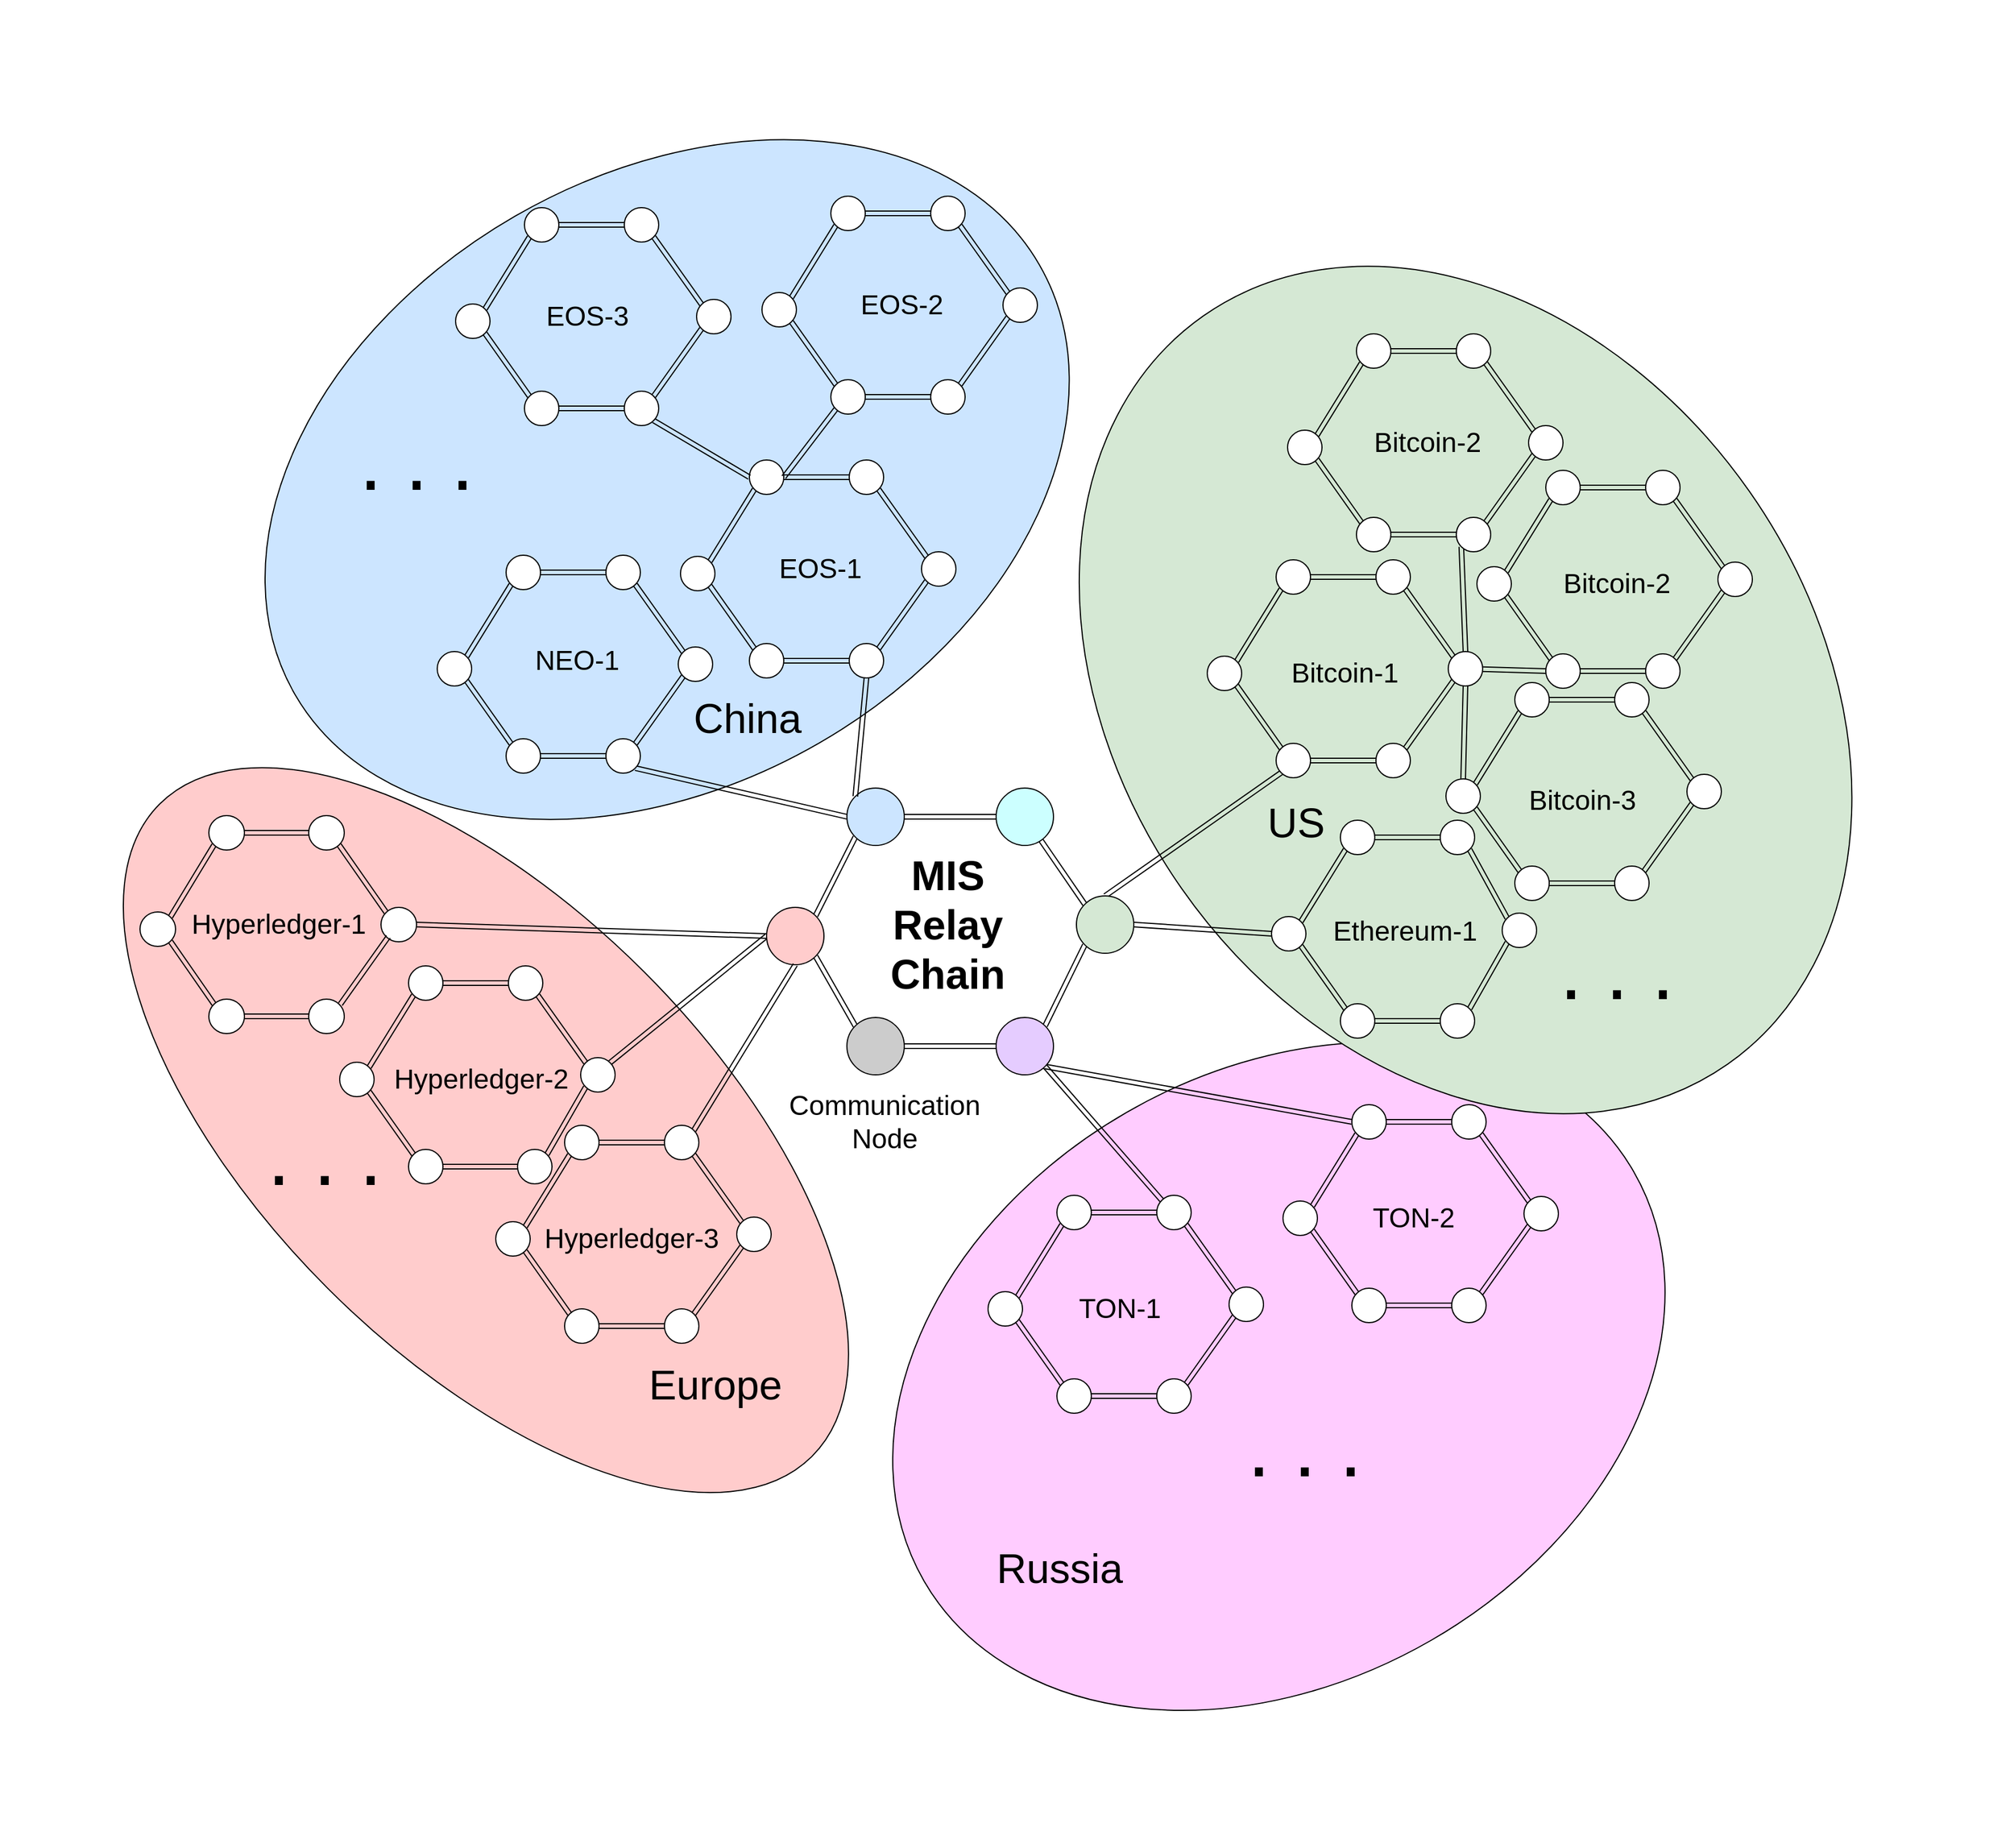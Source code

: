 <mxfile version="22.1.7" type="github">
  <diagram name="第 1 页" id="PfUskXSgiRj6ty9BnAmO">
    <mxGraphModel dx="3435" dy="1972" grid="1" gridSize="10" guides="1" tooltips="1" connect="1" arrows="1" fold="1" page="1" pageScale="1" pageWidth="1169" pageHeight="827" math="0" shadow="0">
      <root>
        <mxCell id="0" />
        <mxCell id="1" parent="0" />
        <mxCell id="z0M5OQO-wpdogvLoXl4M-39" value="" style="ellipse;whiteSpace=wrap;html=1;rotation=-30;fillColor=#FFCCFF;" parent="1" vertex="1">
          <mxGeometry x="529.42" y="547.21" width="714" height="531.25" as="geometry" />
        </mxCell>
        <mxCell id="z0M5OQO-wpdogvLoXl4M-23" value="" style="ellipse;whiteSpace=wrap;html=1;rotation=45;fillColor=#FFCCCC;" parent="1" vertex="1">
          <mxGeometry x="-206.58" y="403.16" width="804.03" height="390.02" as="geometry" />
        </mxCell>
        <mxCell id="z0M5OQO-wpdogvLoXl4M-19" value="" style="ellipse;whiteSpace=wrap;html=1;rotation=55;fillColor=#D5E8D4;" parent="1" vertex="1">
          <mxGeometry x="650.92" y="-87.4" width="796.35" height="603.82" as="geometry" />
        </mxCell>
        <mxCell id="z0M5OQO-wpdogvLoXl4M-17" value="" style="ellipse;whiteSpace=wrap;html=1;rotation=-30;fillColor=#CCE5FF;" parent="1" vertex="1">
          <mxGeometry x="-21.15" y="-234.04" width="749.04" height="530.25" as="geometry" />
        </mxCell>
        <mxCell id="0nEbXZMHxMKGt9qkUyei-41" style="rounded=0;orthogonalLoop=1;jettySize=auto;html=1;exitX=1;exitY=0.5;exitDx=0;exitDy=0;entryX=0;entryY=0.5;entryDx=0;entryDy=0;shape=link;" parent="1" source="0nEbXZMHxMKGt9qkUyei-35" target="0nEbXZMHxMKGt9qkUyei-36" edge="1">
          <mxGeometry relative="1" as="geometry" />
        </mxCell>
        <mxCell id="0nEbXZMHxMKGt9qkUyei-44" style="rounded=0;orthogonalLoop=1;jettySize=auto;html=1;exitX=0;exitY=1;exitDx=0;exitDy=0;entryX=1;entryY=0;entryDx=0;entryDy=0;shape=link;" parent="1" source="0nEbXZMHxMKGt9qkUyei-35" target="0nEbXZMHxMKGt9qkUyei-37" edge="1">
          <mxGeometry relative="1" as="geometry" />
        </mxCell>
        <mxCell id="0nEbXZMHxMKGt9qkUyei-35" value="" style="ellipse;whiteSpace=wrap;html=1;aspect=fixed;" parent="1" vertex="1">
          <mxGeometry x="128" y="455" width="30" height="30" as="geometry" />
        </mxCell>
        <mxCell id="0nEbXZMHxMKGt9qkUyei-36" value="" style="ellipse;whiteSpace=wrap;html=1;aspect=fixed;" parent="1" vertex="1">
          <mxGeometry x="215" y="455" width="30" height="30" as="geometry" />
        </mxCell>
        <mxCell id="0nEbXZMHxMKGt9qkUyei-45" style="rounded=0;orthogonalLoop=1;jettySize=auto;html=1;exitX=1;exitY=1;exitDx=0;exitDy=0;entryX=0;entryY=0;entryDx=0;entryDy=0;shape=link;" parent="1" source="0nEbXZMHxMKGt9qkUyei-37" target="0nEbXZMHxMKGt9qkUyei-39" edge="1">
          <mxGeometry relative="1" as="geometry" />
        </mxCell>
        <mxCell id="0nEbXZMHxMKGt9qkUyei-37" value="" style="ellipse;whiteSpace=wrap;html=1;aspect=fixed;" parent="1" vertex="1">
          <mxGeometry x="68" y="539" width="30" height="30" as="geometry" />
        </mxCell>
        <mxCell id="0nEbXZMHxMKGt9qkUyei-42" style="rounded=0;orthogonalLoop=1;jettySize=auto;html=1;exitX=0;exitY=0;exitDx=0;exitDy=0;entryX=1;entryY=1;entryDx=0;entryDy=0;shape=link;" parent="1" source="0nEbXZMHxMKGt9qkUyei-38" target="0nEbXZMHxMKGt9qkUyei-36" edge="1">
          <mxGeometry relative="1" as="geometry" />
        </mxCell>
        <mxCell id="0nEbXZMHxMKGt9qkUyei-43" style="rounded=0;orthogonalLoop=1;jettySize=auto;html=1;exitX=0;exitY=1;exitDx=0;exitDy=0;entryX=1;entryY=0;entryDx=0;entryDy=0;shape=link;" parent="1" source="0nEbXZMHxMKGt9qkUyei-38" target="0nEbXZMHxMKGt9qkUyei-40" edge="1">
          <mxGeometry relative="1" as="geometry" />
        </mxCell>
        <mxCell id="0nEbXZMHxMKGt9qkUyei-133" style="edgeStyle=none;shape=link;rounded=0;orthogonalLoop=1;jettySize=auto;html=1;exitX=1;exitY=0;exitDx=0;exitDy=0;entryX=0;entryY=0.5;entryDx=0;entryDy=0;" parent="1" source="0nEbXZMHxMKGt9qkUyei-38" target="0nEbXZMHxMKGt9qkUyei-56" edge="1">
          <mxGeometry relative="1" as="geometry" />
        </mxCell>
        <mxCell id="0nEbXZMHxMKGt9qkUyei-38" value="" style="ellipse;whiteSpace=wrap;html=1;aspect=fixed;" parent="1" vertex="1">
          <mxGeometry x="278" y="535" width="30" height="30" as="geometry" />
        </mxCell>
        <mxCell id="0nEbXZMHxMKGt9qkUyei-47" style="edgeStyle=orthogonalEdgeStyle;rounded=0;orthogonalLoop=1;jettySize=auto;html=1;exitX=1;exitY=0.5;exitDx=0;exitDy=0;entryX=0;entryY=0.5;entryDx=0;entryDy=0;shape=link;" parent="1" source="0nEbXZMHxMKGt9qkUyei-39" target="0nEbXZMHxMKGt9qkUyei-40" edge="1">
          <mxGeometry relative="1" as="geometry" />
        </mxCell>
        <mxCell id="0nEbXZMHxMKGt9qkUyei-39" value="" style="ellipse;whiteSpace=wrap;html=1;aspect=fixed;" parent="1" vertex="1">
          <mxGeometry x="128" y="615" width="30" height="30" as="geometry" />
        </mxCell>
        <mxCell id="0nEbXZMHxMKGt9qkUyei-40" value="" style="ellipse;whiteSpace=wrap;html=1;aspect=fixed;" parent="1" vertex="1">
          <mxGeometry x="223" y="615" width="30" height="30" as="geometry" />
        </mxCell>
        <mxCell id="0nEbXZMHxMKGt9qkUyei-51" style="rounded=0;orthogonalLoop=1;jettySize=auto;html=1;exitX=1;exitY=0.5;exitDx=0;exitDy=0;entryX=0;entryY=0.5;entryDx=0;entryDy=0;shape=link;" parent="1" source="0nEbXZMHxMKGt9qkUyei-53" target="0nEbXZMHxMKGt9qkUyei-64" edge="1">
          <mxGeometry relative="1" as="geometry">
            <mxPoint x="627" y="337" as="targetPoint" />
          </mxGeometry>
        </mxCell>
        <mxCell id="0nEbXZMHxMKGt9qkUyei-52" style="rounded=0;orthogonalLoop=1;jettySize=auto;html=1;exitX=0;exitY=1;exitDx=0;exitDy=0;entryX=1;entryY=0;entryDx=0;entryDy=0;shape=link;" parent="1" source="0nEbXZMHxMKGt9qkUyei-53" target="0nEbXZMHxMKGt9qkUyei-56" edge="1">
          <mxGeometry relative="1" as="geometry" />
        </mxCell>
        <mxCell id="0nEbXZMHxMKGt9qkUyei-137" style="edgeStyle=none;shape=link;rounded=0;orthogonalLoop=1;jettySize=auto;html=1;exitX=0;exitY=0.5;exitDx=0;exitDy=0;entryX=1;entryY=1;entryDx=0;entryDy=0;" parent="1" source="0nEbXZMHxMKGt9qkUyei-53" target="0nEbXZMHxMKGt9qkUyei-79" edge="1">
          <mxGeometry relative="1" as="geometry">
            <mxPoint x="390.322" y="307.322" as="sourcePoint" />
          </mxGeometry>
        </mxCell>
        <mxCell id="0nEbXZMHxMKGt9qkUyei-53" value="" style="ellipse;whiteSpace=wrap;html=1;aspect=fixed;fillColor=#CCE5FF;" parent="1" vertex="1">
          <mxGeometry x="510" y="300" width="50" height="50" as="geometry" />
        </mxCell>
        <mxCell id="0nEbXZMHxMKGt9qkUyei-55" style="rounded=0;orthogonalLoop=1;jettySize=auto;html=1;exitX=1;exitY=1;exitDx=0;exitDy=0;entryX=0;entryY=0;entryDx=0;entryDy=0;shape=link;" parent="1" source="0nEbXZMHxMKGt9qkUyei-56" target="0nEbXZMHxMKGt9qkUyei-61" edge="1">
          <mxGeometry relative="1" as="geometry" />
        </mxCell>
        <mxCell id="IV3rJKeVspLx5pk1jM5X-151" style="rounded=0;orthogonalLoop=1;jettySize=auto;html=1;exitX=0;exitY=0.5;exitDx=0;exitDy=0;entryX=1;entryY=0.5;entryDx=0;entryDy=0;shape=link;" parent="1" source="0nEbXZMHxMKGt9qkUyei-56" target="IV3rJKeVspLx5pk1jM5X-126" edge="1">
          <mxGeometry relative="1" as="geometry" />
        </mxCell>
        <mxCell id="0nEbXZMHxMKGt9qkUyei-56" value="" style="ellipse;whiteSpace=wrap;html=1;aspect=fixed;fillColor=#FFCCCC;" parent="1" vertex="1">
          <mxGeometry x="440" y="404" width="50" height="50" as="geometry" />
        </mxCell>
        <mxCell id="0nEbXZMHxMKGt9qkUyei-57" style="rounded=0;orthogonalLoop=1;jettySize=auto;html=1;exitX=0;exitY=0;exitDx=0;exitDy=0;shape=link;" parent="1" source="0nEbXZMHxMKGt9qkUyei-65" target="0nEbXZMHxMKGt9qkUyei-64" edge="1">
          <mxGeometry relative="1" as="geometry">
            <mxPoint x="696.737" y="420.737" as="sourcePoint" />
            <mxPoint x="673.092" y="356.092" as="targetPoint" />
          </mxGeometry>
        </mxCell>
        <mxCell id="0nEbXZMHxMKGt9qkUyei-58" style="rounded=0;orthogonalLoop=1;jettySize=auto;html=1;exitX=0;exitY=1;exitDx=0;exitDy=0;entryX=1;entryY=0;entryDx=0;entryDy=0;shape=link;" parent="1" source="0nEbXZMHxMKGt9qkUyei-65" target="0nEbXZMHxMKGt9qkUyei-66" edge="1">
          <mxGeometry relative="1" as="geometry">
            <mxPoint x="696.737" y="453.263" as="sourcePoint" />
            <mxPoint x="666.263" y="500.737" as="targetPoint" />
          </mxGeometry>
        </mxCell>
        <mxCell id="0nEbXZMHxMKGt9qkUyei-60" style="rounded=0;orthogonalLoop=1;jettySize=auto;html=1;exitX=1;exitY=0.5;exitDx=0;exitDy=0;entryX=0;entryY=0.5;entryDx=0;entryDy=0;shape=link;" parent="1" source="0nEbXZMHxMKGt9qkUyei-61" target="0nEbXZMHxMKGt9qkUyei-66" edge="1">
          <mxGeometry relative="1" as="geometry">
            <mxPoint x="627" y="517" as="targetPoint" />
          </mxGeometry>
        </mxCell>
        <mxCell id="0nEbXZMHxMKGt9qkUyei-141" style="edgeStyle=none;shape=link;rounded=0;orthogonalLoop=1;jettySize=auto;html=1;exitX=0.5;exitY=1;exitDx=0;exitDy=0;entryX=1;entryY=0;entryDx=0;entryDy=0;" parent="1" source="0nEbXZMHxMKGt9qkUyei-56" target="0nEbXZMHxMKGt9qkUyei-84" edge="1">
          <mxGeometry relative="1" as="geometry" />
        </mxCell>
        <mxCell id="0nEbXZMHxMKGt9qkUyei-61" value="" style="ellipse;whiteSpace=wrap;html=1;aspect=fixed;fillColor=#CCCCCC;" parent="1" vertex="1">
          <mxGeometry x="510" y="500" width="50" height="50" as="geometry" />
        </mxCell>
        <mxCell id="0nEbXZMHxMKGt9qkUyei-63" value="&lt;font style=&quot;&quot;&gt;&lt;b style=&quot;&quot;&gt;&lt;font style=&quot;font-size: 36px;&quot;&gt;MIS&lt;br&gt;Relay Chain&lt;/font&gt;&lt;/b&gt;&lt;br&gt;&lt;/font&gt;" style="text;strokeColor=none;align=center;fillColor=none;html=1;verticalAlign=middle;whiteSpace=wrap;rounded=0;" parent="1" vertex="1">
          <mxGeometry x="533" y="404" width="130" height="30" as="geometry" />
        </mxCell>
        <mxCell id="0nEbXZMHxMKGt9qkUyei-139" style="edgeStyle=none;shape=link;rounded=0;orthogonalLoop=1;jettySize=auto;html=1;exitX=0.5;exitY=0;exitDx=0;exitDy=0;entryX=0;entryY=1;entryDx=0;entryDy=0;" parent="1" source="0nEbXZMHxMKGt9qkUyei-65" target="0nEbXZMHxMKGt9qkUyei-104" edge="1">
          <mxGeometry relative="1" as="geometry" />
        </mxCell>
        <mxCell id="0nEbXZMHxMKGt9qkUyei-64" value="" style="ellipse;whiteSpace=wrap;html=1;aspect=fixed;fillColor=#CCFFFF;" parent="1" vertex="1">
          <mxGeometry x="640" y="300" width="50" height="50" as="geometry" />
        </mxCell>
        <mxCell id="0nEbXZMHxMKGt9qkUyei-135" style="edgeStyle=none;shape=link;rounded=0;orthogonalLoop=1;jettySize=auto;html=1;exitX=1;exitY=0.5;exitDx=0;exitDy=0;entryX=0;entryY=0.5;entryDx=0;entryDy=0;" parent="1" source="0nEbXZMHxMKGt9qkUyei-65" target="0nEbXZMHxMKGt9qkUyei-112" edge="1">
          <mxGeometry relative="1" as="geometry" />
        </mxCell>
        <mxCell id="0nEbXZMHxMKGt9qkUyei-65" value="" style="ellipse;whiteSpace=wrap;html=1;aspect=fixed;fillColor=#D5E8D4;" parent="1" vertex="1">
          <mxGeometry x="710" y="394" width="50" height="50" as="geometry" />
        </mxCell>
        <mxCell id="0nEbXZMHxMKGt9qkUyei-144" style="edgeStyle=none;shape=link;rounded=0;orthogonalLoop=1;jettySize=auto;html=1;exitX=1;exitY=1;exitDx=0;exitDy=0;entryX=0;entryY=0.5;entryDx=0;entryDy=0;" parent="1" source="0nEbXZMHxMKGt9qkUyei-66" target="0nEbXZMHxMKGt9qkUyei-122" edge="1">
          <mxGeometry relative="1" as="geometry" />
        </mxCell>
        <mxCell id="z0M5OQO-wpdogvLoXl4M-38" style="rounded=0;orthogonalLoop=1;jettySize=auto;html=1;exitX=1;exitY=1;exitDx=0;exitDy=0;entryX=0;entryY=0;entryDx=0;entryDy=0;shape=link;" parent="1" source="0nEbXZMHxMKGt9qkUyei-66" target="z0M5OQO-wpdogvLoXl4M-28" edge="1">
          <mxGeometry relative="1" as="geometry" />
        </mxCell>
        <mxCell id="0nEbXZMHxMKGt9qkUyei-66" value="" style="ellipse;whiteSpace=wrap;html=1;aspect=fixed;fillColor=#E5CCFF;" parent="1" vertex="1">
          <mxGeometry x="640" y="500" width="50" height="50" as="geometry" />
        </mxCell>
        <mxCell id="0nEbXZMHxMKGt9qkUyei-67" value="&lt;font style=&quot;font-size: 24px;&quot;&gt;Communication&lt;br&gt;Node&lt;br&gt;&lt;/font&gt;" style="text;strokeColor=none;align=center;fillColor=none;html=1;verticalAlign=middle;whiteSpace=wrap;rounded=0;" parent="1" vertex="1">
          <mxGeometry x="473" y="576" width="140" height="30" as="geometry" />
        </mxCell>
        <mxCell id="0nEbXZMHxMKGt9qkUyei-68" style="rounded=0;orthogonalLoop=1;jettySize=auto;html=1;exitX=1;exitY=0.5;exitDx=0;exitDy=0;entryX=0;entryY=0.5;entryDx=0;entryDy=0;shape=link;" parent="1" source="0nEbXZMHxMKGt9qkUyei-70" target="0nEbXZMHxMKGt9qkUyei-71" edge="1">
          <mxGeometry relative="1" as="geometry" />
        </mxCell>
        <mxCell id="0nEbXZMHxMKGt9qkUyei-69" style="rounded=0;orthogonalLoop=1;jettySize=auto;html=1;exitX=0;exitY=1;exitDx=0;exitDy=0;entryX=1;entryY=0;entryDx=0;entryDy=0;shape=link;" parent="1" source="0nEbXZMHxMKGt9qkUyei-70" target="0nEbXZMHxMKGt9qkUyei-73" edge="1">
          <mxGeometry relative="1" as="geometry" />
        </mxCell>
        <mxCell id="0nEbXZMHxMKGt9qkUyei-70" value="" style="ellipse;whiteSpace=wrap;html=1;aspect=fixed;" parent="1" vertex="1">
          <mxGeometry x="213" y="97" width="30" height="30" as="geometry" />
        </mxCell>
        <mxCell id="0nEbXZMHxMKGt9qkUyei-71" value="" style="ellipse;whiteSpace=wrap;html=1;aspect=fixed;" parent="1" vertex="1">
          <mxGeometry x="300" y="97" width="30" height="30" as="geometry" />
        </mxCell>
        <mxCell id="0nEbXZMHxMKGt9qkUyei-72" style="rounded=0;orthogonalLoop=1;jettySize=auto;html=1;exitX=1;exitY=1;exitDx=0;exitDy=0;entryX=0;entryY=0;entryDx=0;entryDy=0;shape=link;" parent="1" source="0nEbXZMHxMKGt9qkUyei-73" target="0nEbXZMHxMKGt9qkUyei-78" edge="1">
          <mxGeometry relative="1" as="geometry" />
        </mxCell>
        <mxCell id="0nEbXZMHxMKGt9qkUyei-73" value="" style="ellipse;whiteSpace=wrap;html=1;aspect=fixed;" parent="1" vertex="1">
          <mxGeometry x="153" y="181" width="30" height="30" as="geometry" />
        </mxCell>
        <mxCell id="0nEbXZMHxMKGt9qkUyei-74" style="rounded=0;orthogonalLoop=1;jettySize=auto;html=1;exitX=0;exitY=0;exitDx=0;exitDy=0;entryX=1;entryY=1;entryDx=0;entryDy=0;shape=link;" parent="1" source="0nEbXZMHxMKGt9qkUyei-76" target="0nEbXZMHxMKGt9qkUyei-71" edge="1">
          <mxGeometry relative="1" as="geometry" />
        </mxCell>
        <mxCell id="0nEbXZMHxMKGt9qkUyei-75" style="rounded=0;orthogonalLoop=1;jettySize=auto;html=1;exitX=0;exitY=1;exitDx=0;exitDy=0;entryX=1;entryY=0;entryDx=0;entryDy=0;shape=link;" parent="1" source="0nEbXZMHxMKGt9qkUyei-76" target="0nEbXZMHxMKGt9qkUyei-79" edge="1">
          <mxGeometry relative="1" as="geometry" />
        </mxCell>
        <mxCell id="0nEbXZMHxMKGt9qkUyei-76" value="" style="ellipse;whiteSpace=wrap;html=1;aspect=fixed;" parent="1" vertex="1">
          <mxGeometry x="363" y="177" width="30" height="30" as="geometry" />
        </mxCell>
        <mxCell id="0nEbXZMHxMKGt9qkUyei-77" style="edgeStyle=orthogonalEdgeStyle;rounded=0;orthogonalLoop=1;jettySize=auto;html=1;exitX=1;exitY=0.5;exitDx=0;exitDy=0;entryX=0;entryY=0.5;entryDx=0;entryDy=0;shape=link;" parent="1" source="0nEbXZMHxMKGt9qkUyei-78" target="0nEbXZMHxMKGt9qkUyei-79" edge="1">
          <mxGeometry relative="1" as="geometry" />
        </mxCell>
        <mxCell id="0nEbXZMHxMKGt9qkUyei-78" value="" style="ellipse;whiteSpace=wrap;html=1;aspect=fixed;" parent="1" vertex="1">
          <mxGeometry x="213" y="257" width="30" height="30" as="geometry" />
        </mxCell>
        <mxCell id="0nEbXZMHxMKGt9qkUyei-79" value="" style="ellipse;whiteSpace=wrap;html=1;aspect=fixed;" parent="1" vertex="1">
          <mxGeometry x="300" y="257" width="30" height="30" as="geometry" />
        </mxCell>
        <mxCell id="0nEbXZMHxMKGt9qkUyei-81" style="rounded=0;orthogonalLoop=1;jettySize=auto;html=1;exitX=1;exitY=0.5;exitDx=0;exitDy=0;entryX=0;entryY=0.5;entryDx=0;entryDy=0;shape=link;" parent="1" source="0nEbXZMHxMKGt9qkUyei-83" target="0nEbXZMHxMKGt9qkUyei-84" edge="1">
          <mxGeometry relative="1" as="geometry" />
        </mxCell>
        <mxCell id="0nEbXZMHxMKGt9qkUyei-82" style="rounded=0;orthogonalLoop=1;jettySize=auto;html=1;exitX=0;exitY=1;exitDx=0;exitDy=0;entryX=1;entryY=0;entryDx=0;entryDy=0;shape=link;" parent="1" source="0nEbXZMHxMKGt9qkUyei-83" target="0nEbXZMHxMKGt9qkUyei-86" edge="1">
          <mxGeometry relative="1" as="geometry" />
        </mxCell>
        <mxCell id="0nEbXZMHxMKGt9qkUyei-83" value="" style="ellipse;whiteSpace=wrap;html=1;aspect=fixed;" parent="1" vertex="1">
          <mxGeometry x="264" y="594" width="30" height="30" as="geometry" />
        </mxCell>
        <mxCell id="0nEbXZMHxMKGt9qkUyei-84" value="" style="ellipse;whiteSpace=wrap;html=1;aspect=fixed;" parent="1" vertex="1">
          <mxGeometry x="351" y="594" width="30" height="30" as="geometry" />
        </mxCell>
        <mxCell id="0nEbXZMHxMKGt9qkUyei-85" style="rounded=0;orthogonalLoop=1;jettySize=auto;html=1;exitX=1;exitY=1;exitDx=0;exitDy=0;entryX=0;entryY=0;entryDx=0;entryDy=0;shape=link;" parent="1" source="0nEbXZMHxMKGt9qkUyei-86" target="0nEbXZMHxMKGt9qkUyei-91" edge="1">
          <mxGeometry relative="1" as="geometry" />
        </mxCell>
        <mxCell id="0nEbXZMHxMKGt9qkUyei-86" value="" style="ellipse;whiteSpace=wrap;html=1;aspect=fixed;" parent="1" vertex="1">
          <mxGeometry x="204" y="678" width="30" height="30" as="geometry" />
        </mxCell>
        <mxCell id="0nEbXZMHxMKGt9qkUyei-87" style="rounded=0;orthogonalLoop=1;jettySize=auto;html=1;exitX=0;exitY=0;exitDx=0;exitDy=0;entryX=1;entryY=1;entryDx=0;entryDy=0;shape=link;" parent="1" source="0nEbXZMHxMKGt9qkUyei-89" target="0nEbXZMHxMKGt9qkUyei-84" edge="1">
          <mxGeometry relative="1" as="geometry" />
        </mxCell>
        <mxCell id="0nEbXZMHxMKGt9qkUyei-88" style="rounded=0;orthogonalLoop=1;jettySize=auto;html=1;exitX=0;exitY=1;exitDx=0;exitDy=0;entryX=1;entryY=0;entryDx=0;entryDy=0;shape=link;" parent="1" source="0nEbXZMHxMKGt9qkUyei-89" target="0nEbXZMHxMKGt9qkUyei-92" edge="1">
          <mxGeometry relative="1" as="geometry" />
        </mxCell>
        <mxCell id="0nEbXZMHxMKGt9qkUyei-89" value="" style="ellipse;whiteSpace=wrap;html=1;aspect=fixed;" parent="1" vertex="1">
          <mxGeometry x="414" y="674" width="30" height="30" as="geometry" />
        </mxCell>
        <mxCell id="0nEbXZMHxMKGt9qkUyei-90" style="edgeStyle=orthogonalEdgeStyle;rounded=0;orthogonalLoop=1;jettySize=auto;html=1;exitX=1;exitY=0.5;exitDx=0;exitDy=0;entryX=0;entryY=0.5;entryDx=0;entryDy=0;shape=link;" parent="1" source="0nEbXZMHxMKGt9qkUyei-91" target="0nEbXZMHxMKGt9qkUyei-92" edge="1">
          <mxGeometry relative="1" as="geometry" />
        </mxCell>
        <mxCell id="0nEbXZMHxMKGt9qkUyei-91" value="" style="ellipse;whiteSpace=wrap;html=1;aspect=fixed;" parent="1" vertex="1">
          <mxGeometry x="264" y="754" width="30" height="30" as="geometry" />
        </mxCell>
        <mxCell id="0nEbXZMHxMKGt9qkUyei-92" value="" style="ellipse;whiteSpace=wrap;html=1;aspect=fixed;" parent="1" vertex="1">
          <mxGeometry x="351" y="754" width="30" height="30" as="geometry" />
        </mxCell>
        <mxCell id="0nEbXZMHxMKGt9qkUyei-94" style="rounded=0;orthogonalLoop=1;jettySize=auto;html=1;exitX=1;exitY=0.5;exitDx=0;exitDy=0;entryX=0;entryY=0.5;entryDx=0;entryDy=0;shape=link;" parent="1" source="0nEbXZMHxMKGt9qkUyei-96" target="0nEbXZMHxMKGt9qkUyei-97" edge="1">
          <mxGeometry relative="1" as="geometry" />
        </mxCell>
        <mxCell id="0nEbXZMHxMKGt9qkUyei-95" style="rounded=0;orthogonalLoop=1;jettySize=auto;html=1;exitX=0;exitY=1;exitDx=0;exitDy=0;entryX=1;entryY=0;entryDx=0;entryDy=0;shape=link;" parent="1" source="0nEbXZMHxMKGt9qkUyei-96" target="0nEbXZMHxMKGt9qkUyei-99" edge="1">
          <mxGeometry relative="1" as="geometry" />
        </mxCell>
        <mxCell id="0nEbXZMHxMKGt9qkUyei-96" value="" style="ellipse;whiteSpace=wrap;html=1;aspect=fixed;" parent="1" vertex="1">
          <mxGeometry x="884" y="101" width="30" height="30" as="geometry" />
        </mxCell>
        <mxCell id="IV3rJKeVspLx5pk1jM5X-107" style="rounded=0;orthogonalLoop=1;jettySize=auto;html=1;exitX=0.5;exitY=0;exitDx=0;exitDy=0;entryX=0;entryY=1;entryDx=0;entryDy=0;shape=link;" parent="1" source="0nEbXZMHxMKGt9qkUyei-102" target="IV3rJKeVspLx5pk1jM5X-58" edge="1">
          <mxGeometry relative="1" as="geometry" />
        </mxCell>
        <mxCell id="0nEbXZMHxMKGt9qkUyei-97" value="" style="ellipse;whiteSpace=wrap;html=1;aspect=fixed;" parent="1" vertex="1">
          <mxGeometry x="971" y="101" width="30" height="30" as="geometry" />
        </mxCell>
        <mxCell id="0nEbXZMHxMKGt9qkUyei-98" style="rounded=0;orthogonalLoop=1;jettySize=auto;html=1;exitX=1;exitY=1;exitDx=0;exitDy=0;entryX=0;entryY=0;entryDx=0;entryDy=0;shape=link;" parent="1" source="0nEbXZMHxMKGt9qkUyei-99" target="0nEbXZMHxMKGt9qkUyei-104" edge="1">
          <mxGeometry relative="1" as="geometry" />
        </mxCell>
        <mxCell id="0nEbXZMHxMKGt9qkUyei-99" value="" style="ellipse;whiteSpace=wrap;html=1;aspect=fixed;" parent="1" vertex="1">
          <mxGeometry x="824" y="185" width="30" height="30" as="geometry" />
        </mxCell>
        <mxCell id="0nEbXZMHxMKGt9qkUyei-100" style="rounded=0;orthogonalLoop=1;jettySize=auto;html=1;exitX=0;exitY=0;exitDx=0;exitDy=0;entryX=1;entryY=1;entryDx=0;entryDy=0;shape=link;" parent="1" source="0nEbXZMHxMKGt9qkUyei-102" target="0nEbXZMHxMKGt9qkUyei-97" edge="1">
          <mxGeometry relative="1" as="geometry" />
        </mxCell>
        <mxCell id="0nEbXZMHxMKGt9qkUyei-101" style="rounded=0;orthogonalLoop=1;jettySize=auto;html=1;exitX=0;exitY=1;exitDx=0;exitDy=0;entryX=1;entryY=0;entryDx=0;entryDy=0;shape=link;" parent="1" source="0nEbXZMHxMKGt9qkUyei-102" target="0nEbXZMHxMKGt9qkUyei-105" edge="1">
          <mxGeometry relative="1" as="geometry" />
        </mxCell>
        <mxCell id="0nEbXZMHxMKGt9qkUyei-102" value="" style="ellipse;whiteSpace=wrap;html=1;aspect=fixed;" parent="1" vertex="1">
          <mxGeometry x="1034" y="181" width="30" height="30" as="geometry" />
        </mxCell>
        <mxCell id="0nEbXZMHxMKGt9qkUyei-103" style="edgeStyle=orthogonalEdgeStyle;rounded=0;orthogonalLoop=1;jettySize=auto;html=1;exitX=1;exitY=0.5;exitDx=0;exitDy=0;entryX=0;entryY=0.5;entryDx=0;entryDy=0;shape=link;" parent="1" source="0nEbXZMHxMKGt9qkUyei-104" target="0nEbXZMHxMKGt9qkUyei-105" edge="1">
          <mxGeometry relative="1" as="geometry" />
        </mxCell>
        <mxCell id="0nEbXZMHxMKGt9qkUyei-104" value="" style="ellipse;whiteSpace=wrap;html=1;aspect=fixed;" parent="1" vertex="1">
          <mxGeometry x="884" y="261" width="30" height="30" as="geometry" />
        </mxCell>
        <mxCell id="0nEbXZMHxMKGt9qkUyei-105" value="" style="ellipse;whiteSpace=wrap;html=1;aspect=fixed;" parent="1" vertex="1">
          <mxGeometry x="971" y="261" width="30" height="30" as="geometry" />
        </mxCell>
        <mxCell id="0nEbXZMHxMKGt9qkUyei-107" style="rounded=0;orthogonalLoop=1;jettySize=auto;html=1;exitX=1;exitY=0.5;exitDx=0;exitDy=0;entryX=0;entryY=0.5;entryDx=0;entryDy=0;shape=link;" parent="1" source="0nEbXZMHxMKGt9qkUyei-109" target="0nEbXZMHxMKGt9qkUyei-110" edge="1">
          <mxGeometry relative="1" as="geometry" />
        </mxCell>
        <mxCell id="0nEbXZMHxMKGt9qkUyei-108" style="rounded=0;orthogonalLoop=1;jettySize=auto;html=1;exitX=0;exitY=1;exitDx=0;exitDy=0;entryX=1;entryY=0;entryDx=0;entryDy=0;shape=link;" parent="1" source="0nEbXZMHxMKGt9qkUyei-109" target="0nEbXZMHxMKGt9qkUyei-112" edge="1">
          <mxGeometry relative="1" as="geometry" />
        </mxCell>
        <mxCell id="0nEbXZMHxMKGt9qkUyei-109" value="" style="ellipse;whiteSpace=wrap;html=1;aspect=fixed;" parent="1" vertex="1">
          <mxGeometry x="940" y="328" width="30" height="30" as="geometry" />
        </mxCell>
        <mxCell id="0nEbXZMHxMKGt9qkUyei-110" value="" style="ellipse;whiteSpace=wrap;html=1;aspect=fixed;" parent="1" vertex="1">
          <mxGeometry x="1027" y="328" width="30" height="30" as="geometry" />
        </mxCell>
        <mxCell id="0nEbXZMHxMKGt9qkUyei-111" style="rounded=0;orthogonalLoop=1;jettySize=auto;html=1;exitX=1;exitY=1;exitDx=0;exitDy=0;entryX=0;entryY=0;entryDx=0;entryDy=0;shape=link;" parent="1" source="0nEbXZMHxMKGt9qkUyei-112" target="0nEbXZMHxMKGt9qkUyei-117" edge="1">
          <mxGeometry relative="1" as="geometry" />
        </mxCell>
        <mxCell id="0nEbXZMHxMKGt9qkUyei-112" value="" style="ellipse;whiteSpace=wrap;html=1;aspect=fixed;" parent="1" vertex="1">
          <mxGeometry x="880" y="412" width="30" height="30" as="geometry" />
        </mxCell>
        <mxCell id="0nEbXZMHxMKGt9qkUyei-113" style="rounded=0;orthogonalLoop=1;jettySize=auto;html=1;exitX=0;exitY=0;exitDx=0;exitDy=0;entryX=1;entryY=1;entryDx=0;entryDy=0;shape=link;" parent="1" source="0nEbXZMHxMKGt9qkUyei-115" target="0nEbXZMHxMKGt9qkUyei-110" edge="1">
          <mxGeometry relative="1" as="geometry">
            <mxPoint x="1094.393" y="412.393" as="sourcePoint" />
          </mxGeometry>
        </mxCell>
        <mxCell id="0nEbXZMHxMKGt9qkUyei-114" style="rounded=0;orthogonalLoop=1;jettySize=auto;html=1;exitX=0;exitY=1;exitDx=0;exitDy=0;entryX=1;entryY=0;entryDx=0;entryDy=0;shape=link;" parent="1" source="0nEbXZMHxMKGt9qkUyei-115" target="0nEbXZMHxMKGt9qkUyei-118" edge="1">
          <mxGeometry relative="1" as="geometry">
            <mxPoint x="1094.393" y="433.607" as="sourcePoint" />
          </mxGeometry>
        </mxCell>
        <mxCell id="0nEbXZMHxMKGt9qkUyei-115" value="" style="ellipse;whiteSpace=wrap;html=1;aspect=fixed;" parent="1" vertex="1">
          <mxGeometry x="1081" y="409" width="30" height="30" as="geometry" />
        </mxCell>
        <mxCell id="0nEbXZMHxMKGt9qkUyei-116" style="edgeStyle=orthogonalEdgeStyle;rounded=0;orthogonalLoop=1;jettySize=auto;html=1;exitX=1;exitY=0.5;exitDx=0;exitDy=0;entryX=0;entryY=0.5;entryDx=0;entryDy=0;shape=link;" parent="1" source="0nEbXZMHxMKGt9qkUyei-117" target="0nEbXZMHxMKGt9qkUyei-118" edge="1">
          <mxGeometry relative="1" as="geometry" />
        </mxCell>
        <mxCell id="0nEbXZMHxMKGt9qkUyei-117" value="" style="ellipse;whiteSpace=wrap;html=1;aspect=fixed;" parent="1" vertex="1">
          <mxGeometry x="940" y="488" width="30" height="30" as="geometry" />
        </mxCell>
        <mxCell id="0nEbXZMHxMKGt9qkUyei-118" value="" style="ellipse;whiteSpace=wrap;html=1;aspect=fixed;" parent="1" vertex="1">
          <mxGeometry x="1027" y="488" width="30" height="30" as="geometry" />
        </mxCell>
        <mxCell id="0nEbXZMHxMKGt9qkUyei-120" style="rounded=0;orthogonalLoop=1;jettySize=auto;html=1;exitX=1;exitY=0.5;exitDx=0;exitDy=0;entryX=0;entryY=0.5;entryDx=0;entryDy=0;shape=link;" parent="1" source="0nEbXZMHxMKGt9qkUyei-122" target="0nEbXZMHxMKGt9qkUyei-123" edge="1">
          <mxGeometry relative="1" as="geometry" />
        </mxCell>
        <mxCell id="0nEbXZMHxMKGt9qkUyei-121" style="rounded=0;orthogonalLoop=1;jettySize=auto;html=1;exitX=0;exitY=1;exitDx=0;exitDy=0;entryX=1;entryY=0;entryDx=0;entryDy=0;shape=link;" parent="1" source="0nEbXZMHxMKGt9qkUyei-122" target="0nEbXZMHxMKGt9qkUyei-125" edge="1">
          <mxGeometry relative="1" as="geometry" />
        </mxCell>
        <mxCell id="0nEbXZMHxMKGt9qkUyei-122" value="" style="ellipse;whiteSpace=wrap;html=1;aspect=fixed;" parent="1" vertex="1">
          <mxGeometry x="950" y="576" width="30" height="30" as="geometry" />
        </mxCell>
        <mxCell id="0nEbXZMHxMKGt9qkUyei-123" value="" style="ellipse;whiteSpace=wrap;html=1;aspect=fixed;" parent="1" vertex="1">
          <mxGeometry x="1037" y="576" width="30" height="30" as="geometry" />
        </mxCell>
        <mxCell id="0nEbXZMHxMKGt9qkUyei-124" style="rounded=0;orthogonalLoop=1;jettySize=auto;html=1;exitX=1;exitY=1;exitDx=0;exitDy=0;entryX=0;entryY=0;entryDx=0;entryDy=0;shape=link;" parent="1" source="0nEbXZMHxMKGt9qkUyei-125" target="0nEbXZMHxMKGt9qkUyei-130" edge="1">
          <mxGeometry relative="1" as="geometry" />
        </mxCell>
        <mxCell id="0nEbXZMHxMKGt9qkUyei-125" value="" style="ellipse;whiteSpace=wrap;html=1;aspect=fixed;" parent="1" vertex="1">
          <mxGeometry x="890" y="660" width="30" height="30" as="geometry" />
        </mxCell>
        <mxCell id="0nEbXZMHxMKGt9qkUyei-126" style="rounded=0;orthogonalLoop=1;jettySize=auto;html=1;exitX=0;exitY=0;exitDx=0;exitDy=0;entryX=1;entryY=1;entryDx=0;entryDy=0;shape=link;" parent="1" source="0nEbXZMHxMKGt9qkUyei-128" target="0nEbXZMHxMKGt9qkUyei-123" edge="1">
          <mxGeometry relative="1" as="geometry" />
        </mxCell>
        <mxCell id="0nEbXZMHxMKGt9qkUyei-127" style="rounded=0;orthogonalLoop=1;jettySize=auto;html=1;exitX=0;exitY=1;exitDx=0;exitDy=0;entryX=1;entryY=0;entryDx=0;entryDy=0;shape=link;" parent="1" source="0nEbXZMHxMKGt9qkUyei-128" target="0nEbXZMHxMKGt9qkUyei-131" edge="1">
          <mxGeometry relative="1" as="geometry" />
        </mxCell>
        <mxCell id="0nEbXZMHxMKGt9qkUyei-128" value="" style="ellipse;whiteSpace=wrap;html=1;aspect=fixed;" parent="1" vertex="1">
          <mxGeometry x="1100" y="656" width="30" height="30" as="geometry" />
        </mxCell>
        <mxCell id="0nEbXZMHxMKGt9qkUyei-129" style="edgeStyle=orthogonalEdgeStyle;rounded=0;orthogonalLoop=1;jettySize=auto;html=1;exitX=1;exitY=0.5;exitDx=0;exitDy=0;entryX=0;entryY=0.5;entryDx=0;entryDy=0;shape=link;" parent="1" source="0nEbXZMHxMKGt9qkUyei-130" target="0nEbXZMHxMKGt9qkUyei-131" edge="1">
          <mxGeometry relative="1" as="geometry" />
        </mxCell>
        <mxCell id="0nEbXZMHxMKGt9qkUyei-130" value="" style="ellipse;whiteSpace=wrap;html=1;aspect=fixed;" parent="1" vertex="1">
          <mxGeometry x="950" y="736" width="30" height="30" as="geometry" />
        </mxCell>
        <mxCell id="0nEbXZMHxMKGt9qkUyei-131" value="" style="ellipse;whiteSpace=wrap;html=1;aspect=fixed;" parent="1" vertex="1">
          <mxGeometry x="1037" y="736" width="30" height="30" as="geometry" />
        </mxCell>
        <mxCell id="0nEbXZMHxMKGt9qkUyei-138" value="&lt;font style=&quot;font-size: 36px;&quot;&gt;China&lt;/font&gt;" style="text;html=1;align=center;verticalAlign=middle;resizable=0;points=[];autosize=1;strokeColor=none;fillColor=none;" parent="1" vertex="1">
          <mxGeometry x="363" y="209" width="120" height="60" as="geometry" />
        </mxCell>
        <mxCell id="z0M5OQO-wpdogvLoXl4M-2" style="rounded=0;orthogonalLoop=1;jettySize=auto;html=1;exitX=1;exitY=0.5;exitDx=0;exitDy=0;entryX=0;entryY=0.5;entryDx=0;entryDy=0;shape=link;" parent="1" source="z0M5OQO-wpdogvLoXl4M-4" target="z0M5OQO-wpdogvLoXl4M-5" edge="1">
          <mxGeometry relative="1" as="geometry" />
        </mxCell>
        <mxCell id="z0M5OQO-wpdogvLoXl4M-3" style="rounded=0;orthogonalLoop=1;jettySize=auto;html=1;exitX=0;exitY=1;exitDx=0;exitDy=0;entryX=1;entryY=0;entryDx=0;entryDy=0;shape=link;" parent="1" source="z0M5OQO-wpdogvLoXl4M-4" target="z0M5OQO-wpdogvLoXl4M-7" edge="1">
          <mxGeometry relative="1" as="geometry" />
        </mxCell>
        <mxCell id="z0M5OQO-wpdogvLoXl4M-4" value="" style="ellipse;whiteSpace=wrap;html=1;aspect=fixed;" parent="1" vertex="1">
          <mxGeometry x="425" y="14" width="30" height="30" as="geometry" />
        </mxCell>
        <mxCell id="z0M5OQO-wpdogvLoXl4M-5" value="" style="ellipse;whiteSpace=wrap;html=1;aspect=fixed;" parent="1" vertex="1">
          <mxGeometry x="512" y="14" width="30" height="30" as="geometry" />
        </mxCell>
        <mxCell id="z0M5OQO-wpdogvLoXl4M-6" style="rounded=0;orthogonalLoop=1;jettySize=auto;html=1;exitX=1;exitY=1;exitDx=0;exitDy=0;entryX=0;entryY=0;entryDx=0;entryDy=0;shape=link;" parent="1" source="z0M5OQO-wpdogvLoXl4M-7" target="z0M5OQO-wpdogvLoXl4M-12" edge="1">
          <mxGeometry relative="1" as="geometry" />
        </mxCell>
        <mxCell id="z0M5OQO-wpdogvLoXl4M-7" value="" style="ellipse;whiteSpace=wrap;html=1;aspect=fixed;" parent="1" vertex="1">
          <mxGeometry x="365" y="98" width="30" height="30" as="geometry" />
        </mxCell>
        <mxCell id="z0M5OQO-wpdogvLoXl4M-8" style="rounded=0;orthogonalLoop=1;jettySize=auto;html=1;exitX=0;exitY=0;exitDx=0;exitDy=0;entryX=1;entryY=1;entryDx=0;entryDy=0;shape=link;" parent="1" source="z0M5OQO-wpdogvLoXl4M-10" target="z0M5OQO-wpdogvLoXl4M-5" edge="1">
          <mxGeometry relative="1" as="geometry" />
        </mxCell>
        <mxCell id="z0M5OQO-wpdogvLoXl4M-9" style="rounded=0;orthogonalLoop=1;jettySize=auto;html=1;exitX=0;exitY=1;exitDx=0;exitDy=0;entryX=1;entryY=0;entryDx=0;entryDy=0;shape=link;" parent="1" source="z0M5OQO-wpdogvLoXl4M-10" target="z0M5OQO-wpdogvLoXl4M-13" edge="1">
          <mxGeometry relative="1" as="geometry" />
        </mxCell>
        <mxCell id="z0M5OQO-wpdogvLoXl4M-10" value="" style="ellipse;whiteSpace=wrap;html=1;aspect=fixed;" parent="1" vertex="1">
          <mxGeometry x="575" y="94" width="30" height="30" as="geometry" />
        </mxCell>
        <mxCell id="z0M5OQO-wpdogvLoXl4M-11" style="edgeStyle=orthogonalEdgeStyle;rounded=0;orthogonalLoop=1;jettySize=auto;html=1;exitX=1;exitY=0.5;exitDx=0;exitDy=0;entryX=0;entryY=0.5;entryDx=0;entryDy=0;shape=link;" parent="1" source="z0M5OQO-wpdogvLoXl4M-12" target="z0M5OQO-wpdogvLoXl4M-13" edge="1">
          <mxGeometry relative="1" as="geometry" />
        </mxCell>
        <mxCell id="z0M5OQO-wpdogvLoXl4M-15" style="rounded=0;orthogonalLoop=1;jettySize=auto;html=1;exitX=0.5;exitY=1;exitDx=0;exitDy=0;entryX=0;entryY=0;entryDx=0;entryDy=0;shape=link;" parent="1" source="z0M5OQO-wpdogvLoXl4M-13" target="0nEbXZMHxMKGt9qkUyei-53" edge="1">
          <mxGeometry relative="1" as="geometry" />
        </mxCell>
        <mxCell id="z0M5OQO-wpdogvLoXl4M-12" value="" style="ellipse;whiteSpace=wrap;html=1;aspect=fixed;" parent="1" vertex="1">
          <mxGeometry x="425" y="174" width="30" height="30" as="geometry" />
        </mxCell>
        <mxCell id="z0M5OQO-wpdogvLoXl4M-13" value="" style="ellipse;whiteSpace=wrap;html=1;aspect=fixed;" parent="1" vertex="1">
          <mxGeometry x="512" y="174" width="30" height="30" as="geometry" />
        </mxCell>
        <mxCell id="z0M5OQO-wpdogvLoXl4M-21" value="&lt;font style=&quot;font-size: 36px;&quot;&gt;US&lt;/font&gt;" style="text;html=1;align=center;verticalAlign=middle;resizable=0;points=[];autosize=1;strokeColor=none;fillColor=none;" parent="1" vertex="1">
          <mxGeometry x="866" y="300" width="70" height="60" as="geometry" />
        </mxCell>
        <mxCell id="z0M5OQO-wpdogvLoXl4M-24" value="&lt;font style=&quot;font-size: 36px;&quot;&gt;Europe&lt;/font&gt;" style="text;html=1;align=center;verticalAlign=middle;resizable=0;points=[];autosize=1;strokeColor=none;fillColor=none;" parent="1" vertex="1">
          <mxGeometry x="325" y="790" width="140" height="60" as="geometry" />
        </mxCell>
        <mxCell id="z0M5OQO-wpdogvLoXl4M-25" style="rounded=0;orthogonalLoop=1;jettySize=auto;html=1;exitX=1;exitY=0.5;exitDx=0;exitDy=0;entryX=0;entryY=0.5;entryDx=0;entryDy=0;shape=link;" parent="1" source="z0M5OQO-wpdogvLoXl4M-27" target="z0M5OQO-wpdogvLoXl4M-28" edge="1">
          <mxGeometry relative="1" as="geometry" />
        </mxCell>
        <mxCell id="z0M5OQO-wpdogvLoXl4M-26" style="rounded=0;orthogonalLoop=1;jettySize=auto;html=1;exitX=0;exitY=1;exitDx=0;exitDy=0;entryX=1;entryY=0;entryDx=0;entryDy=0;shape=link;" parent="1" source="z0M5OQO-wpdogvLoXl4M-27" target="z0M5OQO-wpdogvLoXl4M-30" edge="1">
          <mxGeometry relative="1" as="geometry" />
        </mxCell>
        <mxCell id="z0M5OQO-wpdogvLoXl4M-27" value="" style="ellipse;whiteSpace=wrap;html=1;aspect=fixed;" parent="1" vertex="1">
          <mxGeometry x="693" y="655" width="30" height="30" as="geometry" />
        </mxCell>
        <mxCell id="z0M5OQO-wpdogvLoXl4M-28" value="" style="ellipse;whiteSpace=wrap;html=1;aspect=fixed;" parent="1" vertex="1">
          <mxGeometry x="780" y="655" width="30" height="30" as="geometry" />
        </mxCell>
        <mxCell id="z0M5OQO-wpdogvLoXl4M-29" style="rounded=0;orthogonalLoop=1;jettySize=auto;html=1;exitX=1;exitY=1;exitDx=0;exitDy=0;entryX=0;entryY=0;entryDx=0;entryDy=0;shape=link;" parent="1" source="z0M5OQO-wpdogvLoXl4M-30" target="z0M5OQO-wpdogvLoXl4M-35" edge="1">
          <mxGeometry relative="1" as="geometry" />
        </mxCell>
        <mxCell id="z0M5OQO-wpdogvLoXl4M-30" value="" style="ellipse;whiteSpace=wrap;html=1;aspect=fixed;" parent="1" vertex="1">
          <mxGeometry x="633" y="739" width="30" height="30" as="geometry" />
        </mxCell>
        <mxCell id="z0M5OQO-wpdogvLoXl4M-31" style="rounded=0;orthogonalLoop=1;jettySize=auto;html=1;exitX=0;exitY=0;exitDx=0;exitDy=0;entryX=1;entryY=1;entryDx=0;entryDy=0;shape=link;" parent="1" source="z0M5OQO-wpdogvLoXl4M-33" target="z0M5OQO-wpdogvLoXl4M-28" edge="1">
          <mxGeometry relative="1" as="geometry" />
        </mxCell>
        <mxCell id="z0M5OQO-wpdogvLoXl4M-32" style="rounded=0;orthogonalLoop=1;jettySize=auto;html=1;exitX=0;exitY=1;exitDx=0;exitDy=0;entryX=1;entryY=0;entryDx=0;entryDy=0;shape=link;" parent="1" source="z0M5OQO-wpdogvLoXl4M-33" target="z0M5OQO-wpdogvLoXl4M-36" edge="1">
          <mxGeometry relative="1" as="geometry" />
        </mxCell>
        <mxCell id="z0M5OQO-wpdogvLoXl4M-33" value="" style="ellipse;whiteSpace=wrap;html=1;aspect=fixed;" parent="1" vertex="1">
          <mxGeometry x="843" y="735" width="30" height="30" as="geometry" />
        </mxCell>
        <mxCell id="z0M5OQO-wpdogvLoXl4M-34" style="edgeStyle=orthogonalEdgeStyle;rounded=0;orthogonalLoop=1;jettySize=auto;html=1;exitX=1;exitY=0.5;exitDx=0;exitDy=0;entryX=0;entryY=0.5;entryDx=0;entryDy=0;shape=link;" parent="1" source="z0M5OQO-wpdogvLoXl4M-35" target="z0M5OQO-wpdogvLoXl4M-36" edge="1">
          <mxGeometry relative="1" as="geometry" />
        </mxCell>
        <mxCell id="z0M5OQO-wpdogvLoXl4M-35" value="" style="ellipse;whiteSpace=wrap;html=1;aspect=fixed;" parent="1" vertex="1">
          <mxGeometry x="693" y="815" width="30" height="30" as="geometry" />
        </mxCell>
        <mxCell id="z0M5OQO-wpdogvLoXl4M-36" value="" style="ellipse;whiteSpace=wrap;html=1;aspect=fixed;" parent="1" vertex="1">
          <mxGeometry x="780" y="815" width="30" height="30" as="geometry" />
        </mxCell>
        <mxCell id="z0M5OQO-wpdogvLoXl4M-40" value="&lt;font style=&quot;font-size: 36px;&quot;&gt;Russia&lt;/font&gt;" style="text;html=1;align=center;verticalAlign=middle;resizable=0;points=[];autosize=1;strokeColor=none;fillColor=none;" parent="1" vertex="1">
          <mxGeometry x="630" y="950" width="130" height="60" as="geometry" />
        </mxCell>
        <mxCell id="IV3rJKeVspLx5pk1jM5X-1" style="rounded=0;orthogonalLoop=1;jettySize=auto;html=1;exitX=1;exitY=0.5;exitDx=0;exitDy=0;entryX=0;entryY=0.5;entryDx=0;entryDy=0;shape=link;" parent="1" source="IV3rJKeVspLx5pk1jM5X-3" target="IV3rJKeVspLx5pk1jM5X-4" edge="1">
          <mxGeometry relative="1" as="geometry" />
        </mxCell>
        <mxCell id="IV3rJKeVspLx5pk1jM5X-2" style="rounded=0;orthogonalLoop=1;jettySize=auto;html=1;exitX=0;exitY=1;exitDx=0;exitDy=0;entryX=1;entryY=0;entryDx=0;entryDy=0;shape=link;" parent="1" source="IV3rJKeVspLx5pk1jM5X-3" target="IV3rJKeVspLx5pk1jM5X-6" edge="1">
          <mxGeometry relative="1" as="geometry" />
        </mxCell>
        <mxCell id="IV3rJKeVspLx5pk1jM5X-3" value="" style="ellipse;whiteSpace=wrap;html=1;aspect=fixed;" parent="1" vertex="1">
          <mxGeometry x="496" y="-216" width="30" height="30" as="geometry" />
        </mxCell>
        <mxCell id="IV3rJKeVspLx5pk1jM5X-4" value="" style="ellipse;whiteSpace=wrap;html=1;aspect=fixed;" parent="1" vertex="1">
          <mxGeometry x="583" y="-216" width="30" height="30" as="geometry" />
        </mxCell>
        <mxCell id="IV3rJKeVspLx5pk1jM5X-5" style="rounded=0;orthogonalLoop=1;jettySize=auto;html=1;exitX=1;exitY=1;exitDx=0;exitDy=0;entryX=0;entryY=0;entryDx=0;entryDy=0;shape=link;" parent="1" source="IV3rJKeVspLx5pk1jM5X-6" target="IV3rJKeVspLx5pk1jM5X-11" edge="1">
          <mxGeometry relative="1" as="geometry" />
        </mxCell>
        <mxCell id="IV3rJKeVspLx5pk1jM5X-6" value="" style="ellipse;whiteSpace=wrap;html=1;aspect=fixed;" parent="1" vertex="1">
          <mxGeometry x="436" y="-132" width="30" height="30" as="geometry" />
        </mxCell>
        <mxCell id="IV3rJKeVspLx5pk1jM5X-7" style="rounded=0;orthogonalLoop=1;jettySize=auto;html=1;exitX=0;exitY=0;exitDx=0;exitDy=0;entryX=1;entryY=1;entryDx=0;entryDy=0;shape=link;" parent="1" source="IV3rJKeVspLx5pk1jM5X-9" target="IV3rJKeVspLx5pk1jM5X-4" edge="1">
          <mxGeometry relative="1" as="geometry" />
        </mxCell>
        <mxCell id="IV3rJKeVspLx5pk1jM5X-8" style="rounded=0;orthogonalLoop=1;jettySize=auto;html=1;exitX=0;exitY=1;exitDx=0;exitDy=0;entryX=1;entryY=0;entryDx=0;entryDy=0;shape=link;" parent="1" source="IV3rJKeVspLx5pk1jM5X-9" target="IV3rJKeVspLx5pk1jM5X-12" edge="1">
          <mxGeometry relative="1" as="geometry" />
        </mxCell>
        <mxCell id="IV3rJKeVspLx5pk1jM5X-9" value="" style="ellipse;whiteSpace=wrap;html=1;aspect=fixed;" parent="1" vertex="1">
          <mxGeometry x="646" y="-136" width="30" height="30" as="geometry" />
        </mxCell>
        <mxCell id="IV3rJKeVspLx5pk1jM5X-10" style="edgeStyle=orthogonalEdgeStyle;rounded=0;orthogonalLoop=1;jettySize=auto;html=1;exitX=1;exitY=0.5;exitDx=0;exitDy=0;entryX=0;entryY=0.5;entryDx=0;entryDy=0;shape=link;" parent="1" source="IV3rJKeVspLx5pk1jM5X-11" target="IV3rJKeVspLx5pk1jM5X-12" edge="1">
          <mxGeometry relative="1" as="geometry" />
        </mxCell>
        <mxCell id="IV3rJKeVspLx5pk1jM5X-30" style="rounded=0;orthogonalLoop=1;jettySize=auto;html=1;exitX=0;exitY=1;exitDx=0;exitDy=0;entryX=1;entryY=0.5;entryDx=0;entryDy=0;shape=link;" parent="1" source="IV3rJKeVspLx5pk1jM5X-11" target="z0M5OQO-wpdogvLoXl4M-4" edge="1">
          <mxGeometry relative="1" as="geometry" />
        </mxCell>
        <mxCell id="IV3rJKeVspLx5pk1jM5X-11" value="" style="ellipse;whiteSpace=wrap;html=1;aspect=fixed;" parent="1" vertex="1">
          <mxGeometry x="496" y="-56" width="30" height="30" as="geometry" />
        </mxCell>
        <mxCell id="IV3rJKeVspLx5pk1jM5X-12" value="" style="ellipse;whiteSpace=wrap;html=1;aspect=fixed;" parent="1" vertex="1">
          <mxGeometry x="583" y="-56" width="30" height="30" as="geometry" />
        </mxCell>
        <mxCell id="IV3rJKeVspLx5pk1jM5X-13" style="rounded=0;orthogonalLoop=1;jettySize=auto;html=1;exitX=1;exitY=0.5;exitDx=0;exitDy=0;entryX=0;entryY=0.5;entryDx=0;entryDy=0;shape=link;" parent="1" source="IV3rJKeVspLx5pk1jM5X-15" target="IV3rJKeVspLx5pk1jM5X-16" edge="1">
          <mxGeometry relative="1" as="geometry" />
        </mxCell>
        <mxCell id="IV3rJKeVspLx5pk1jM5X-14" style="rounded=0;orthogonalLoop=1;jettySize=auto;html=1;exitX=0;exitY=1;exitDx=0;exitDy=0;entryX=1;entryY=0;entryDx=0;entryDy=0;shape=link;" parent="1" source="IV3rJKeVspLx5pk1jM5X-15" target="IV3rJKeVspLx5pk1jM5X-18" edge="1">
          <mxGeometry relative="1" as="geometry" />
        </mxCell>
        <mxCell id="IV3rJKeVspLx5pk1jM5X-15" value="" style="ellipse;whiteSpace=wrap;html=1;aspect=fixed;" parent="1" vertex="1">
          <mxGeometry x="229" y="-206" width="30" height="30" as="geometry" />
        </mxCell>
        <mxCell id="IV3rJKeVspLx5pk1jM5X-16" value="" style="ellipse;whiteSpace=wrap;html=1;aspect=fixed;" parent="1" vertex="1">
          <mxGeometry x="316" y="-206" width="30" height="30" as="geometry" />
        </mxCell>
        <mxCell id="IV3rJKeVspLx5pk1jM5X-17" style="rounded=0;orthogonalLoop=1;jettySize=auto;html=1;exitX=1;exitY=1;exitDx=0;exitDy=0;entryX=0;entryY=0;entryDx=0;entryDy=0;shape=link;" parent="1" source="IV3rJKeVspLx5pk1jM5X-18" target="IV3rJKeVspLx5pk1jM5X-23" edge="1">
          <mxGeometry relative="1" as="geometry" />
        </mxCell>
        <mxCell id="IV3rJKeVspLx5pk1jM5X-18" value="" style="ellipse;whiteSpace=wrap;html=1;aspect=fixed;" parent="1" vertex="1">
          <mxGeometry x="169" y="-122" width="30" height="30" as="geometry" />
        </mxCell>
        <mxCell id="IV3rJKeVspLx5pk1jM5X-19" style="rounded=0;orthogonalLoop=1;jettySize=auto;html=1;exitX=0;exitY=0;exitDx=0;exitDy=0;entryX=1;entryY=1;entryDx=0;entryDy=0;shape=link;" parent="1" source="IV3rJKeVspLx5pk1jM5X-21" target="IV3rJKeVspLx5pk1jM5X-16" edge="1">
          <mxGeometry relative="1" as="geometry" />
        </mxCell>
        <mxCell id="IV3rJKeVspLx5pk1jM5X-20" style="rounded=0;orthogonalLoop=1;jettySize=auto;html=1;exitX=0;exitY=1;exitDx=0;exitDy=0;entryX=1;entryY=0;entryDx=0;entryDy=0;shape=link;" parent="1" source="IV3rJKeVspLx5pk1jM5X-21" target="IV3rJKeVspLx5pk1jM5X-24" edge="1">
          <mxGeometry relative="1" as="geometry" />
        </mxCell>
        <mxCell id="IV3rJKeVspLx5pk1jM5X-21" value="" style="ellipse;whiteSpace=wrap;html=1;aspect=fixed;" parent="1" vertex="1">
          <mxGeometry x="379" y="-126" width="30" height="30" as="geometry" />
        </mxCell>
        <mxCell id="IV3rJKeVspLx5pk1jM5X-22" style="edgeStyle=orthogonalEdgeStyle;rounded=0;orthogonalLoop=1;jettySize=auto;html=1;exitX=1;exitY=0.5;exitDx=0;exitDy=0;entryX=0;entryY=0.5;entryDx=0;entryDy=0;shape=link;" parent="1" source="IV3rJKeVspLx5pk1jM5X-23" target="IV3rJKeVspLx5pk1jM5X-24" edge="1">
          <mxGeometry relative="1" as="geometry" />
        </mxCell>
        <mxCell id="IV3rJKeVspLx5pk1jM5X-23" value="" style="ellipse;whiteSpace=wrap;html=1;aspect=fixed;" parent="1" vertex="1">
          <mxGeometry x="229" y="-46" width="30" height="30" as="geometry" />
        </mxCell>
        <mxCell id="IV3rJKeVspLx5pk1jM5X-29" style="rounded=0;orthogonalLoop=1;jettySize=auto;html=1;exitX=1;exitY=1;exitDx=0;exitDy=0;entryX=0;entryY=0.5;entryDx=0;entryDy=0;shape=link;" parent="1" source="IV3rJKeVspLx5pk1jM5X-24" target="z0M5OQO-wpdogvLoXl4M-4" edge="1">
          <mxGeometry relative="1" as="geometry" />
        </mxCell>
        <mxCell id="IV3rJKeVspLx5pk1jM5X-24" value="" style="ellipse;whiteSpace=wrap;html=1;aspect=fixed;" parent="1" vertex="1">
          <mxGeometry x="316" y="-46" width="30" height="30" as="geometry" />
        </mxCell>
        <mxCell id="IV3rJKeVspLx5pk1jM5X-26" value="&lt;font style=&quot;font-size: 24px;&quot;&gt;EOS-1&lt;/font&gt;" style="text;strokeColor=none;align=center;fillColor=none;html=1;verticalAlign=middle;whiteSpace=wrap;rounded=0;" parent="1" vertex="1">
          <mxGeometry x="432" y="94" width="110" height="30" as="geometry" />
        </mxCell>
        <mxCell id="IV3rJKeVspLx5pk1jM5X-27" value="&lt;font style=&quot;font-size: 24px;&quot;&gt;EOS-2&lt;/font&gt;" style="text;strokeColor=none;align=center;fillColor=none;html=1;verticalAlign=middle;whiteSpace=wrap;rounded=0;" parent="1" vertex="1">
          <mxGeometry x="503" y="-136" width="110" height="30" as="geometry" />
        </mxCell>
        <mxCell id="IV3rJKeVspLx5pk1jM5X-28" value="&lt;font style=&quot;font-size: 24px;&quot;&gt;EOS-3&lt;/font&gt;" style="text;strokeColor=none;align=center;fillColor=none;html=1;verticalAlign=middle;whiteSpace=wrap;rounded=0;" parent="1" vertex="1">
          <mxGeometry x="229" y="-126" width="110" height="30" as="geometry" />
        </mxCell>
        <mxCell id="IV3rJKeVspLx5pk1jM5X-44" value="&lt;span style=&quot;font-size: 24px;&quot;&gt;NEO-1&lt;/span&gt;" style="text;strokeColor=none;align=center;fillColor=none;html=1;verticalAlign=middle;whiteSpace=wrap;rounded=0;" parent="1" vertex="1">
          <mxGeometry x="220" y="174" width="110" height="30" as="geometry" />
        </mxCell>
        <mxCell id="IV3rJKeVspLx5pk1jM5X-45" value="&lt;font style=&quot;font-size: 72px;&quot;&gt;. . .&lt;/font&gt;" style="text;strokeColor=none;align=center;fillColor=none;html=1;verticalAlign=middle;whiteSpace=wrap;rounded=0;" parent="1" vertex="1">
          <mxGeometry x="80" width="110" height="30" as="geometry" />
        </mxCell>
        <mxCell id="IV3rJKeVspLx5pk1jM5X-46" value="&lt;font style=&quot;font-size: 24px;&quot;&gt;Bitcoin-1&lt;/font&gt;" style="text;strokeColor=none;align=center;fillColor=none;html=1;verticalAlign=middle;whiteSpace=wrap;rounded=0;" parent="1" vertex="1">
          <mxGeometry x="889" y="185" width="110" height="30" as="geometry" />
        </mxCell>
        <mxCell id="IV3rJKeVspLx5pk1jM5X-47" style="rounded=0;orthogonalLoop=1;jettySize=auto;html=1;exitX=1;exitY=0.5;exitDx=0;exitDy=0;entryX=0;entryY=0.5;entryDx=0;entryDy=0;shape=link;" parent="1" source="IV3rJKeVspLx5pk1jM5X-49" target="IV3rJKeVspLx5pk1jM5X-50" edge="1">
          <mxGeometry relative="1" as="geometry" />
        </mxCell>
        <mxCell id="IV3rJKeVspLx5pk1jM5X-48" style="rounded=0;orthogonalLoop=1;jettySize=auto;html=1;exitX=0;exitY=1;exitDx=0;exitDy=0;entryX=1;entryY=0;entryDx=0;entryDy=0;shape=link;" parent="1" source="IV3rJKeVspLx5pk1jM5X-49" target="IV3rJKeVspLx5pk1jM5X-52" edge="1">
          <mxGeometry relative="1" as="geometry" />
        </mxCell>
        <mxCell id="IV3rJKeVspLx5pk1jM5X-49" value="" style="ellipse;whiteSpace=wrap;html=1;aspect=fixed;" parent="1" vertex="1">
          <mxGeometry x="954" y="-96" width="30" height="30" as="geometry" />
        </mxCell>
        <mxCell id="IV3rJKeVspLx5pk1jM5X-50" value="" style="ellipse;whiteSpace=wrap;html=1;aspect=fixed;" parent="1" vertex="1">
          <mxGeometry x="1041" y="-96" width="30" height="30" as="geometry" />
        </mxCell>
        <mxCell id="IV3rJKeVspLx5pk1jM5X-51" style="rounded=0;orthogonalLoop=1;jettySize=auto;html=1;exitX=1;exitY=1;exitDx=0;exitDy=0;entryX=0;entryY=0;entryDx=0;entryDy=0;shape=link;" parent="1" source="IV3rJKeVspLx5pk1jM5X-52" target="IV3rJKeVspLx5pk1jM5X-57" edge="1">
          <mxGeometry relative="1" as="geometry" />
        </mxCell>
        <mxCell id="IV3rJKeVspLx5pk1jM5X-52" value="" style="ellipse;whiteSpace=wrap;html=1;aspect=fixed;" parent="1" vertex="1">
          <mxGeometry x="894" y="-12" width="30" height="30" as="geometry" />
        </mxCell>
        <mxCell id="IV3rJKeVspLx5pk1jM5X-53" style="rounded=0;orthogonalLoop=1;jettySize=auto;html=1;exitX=0;exitY=0;exitDx=0;exitDy=0;entryX=1;entryY=1;entryDx=0;entryDy=0;shape=link;" parent="1" source="IV3rJKeVspLx5pk1jM5X-55" target="IV3rJKeVspLx5pk1jM5X-50" edge="1">
          <mxGeometry relative="1" as="geometry" />
        </mxCell>
        <mxCell id="IV3rJKeVspLx5pk1jM5X-54" style="rounded=0;orthogonalLoop=1;jettySize=auto;html=1;exitX=0;exitY=1;exitDx=0;exitDy=0;entryX=1;entryY=0;entryDx=0;entryDy=0;shape=link;" parent="1" source="IV3rJKeVspLx5pk1jM5X-55" target="IV3rJKeVspLx5pk1jM5X-58" edge="1">
          <mxGeometry relative="1" as="geometry" />
        </mxCell>
        <mxCell id="IV3rJKeVspLx5pk1jM5X-55" value="" style="ellipse;whiteSpace=wrap;html=1;aspect=fixed;" parent="1" vertex="1">
          <mxGeometry x="1104" y="-16" width="30" height="30" as="geometry" />
        </mxCell>
        <mxCell id="IV3rJKeVspLx5pk1jM5X-56" style="edgeStyle=orthogonalEdgeStyle;rounded=0;orthogonalLoop=1;jettySize=auto;html=1;exitX=1;exitY=0.5;exitDx=0;exitDy=0;entryX=0;entryY=0.5;entryDx=0;entryDy=0;shape=link;" parent="1" source="IV3rJKeVspLx5pk1jM5X-57" target="IV3rJKeVspLx5pk1jM5X-58" edge="1">
          <mxGeometry relative="1" as="geometry" />
        </mxCell>
        <mxCell id="IV3rJKeVspLx5pk1jM5X-57" value="" style="ellipse;whiteSpace=wrap;html=1;aspect=fixed;" parent="1" vertex="1">
          <mxGeometry x="954" y="64" width="30" height="30" as="geometry" />
        </mxCell>
        <mxCell id="IV3rJKeVspLx5pk1jM5X-58" value="" style="ellipse;whiteSpace=wrap;html=1;aspect=fixed;" parent="1" vertex="1">
          <mxGeometry x="1041" y="64" width="30" height="30" as="geometry" />
        </mxCell>
        <mxCell id="IV3rJKeVspLx5pk1jM5X-59" style="rounded=0;orthogonalLoop=1;jettySize=auto;html=1;exitX=1;exitY=0.5;exitDx=0;exitDy=0;entryX=0;entryY=0.5;entryDx=0;entryDy=0;shape=link;" parent="1" source="IV3rJKeVspLx5pk1jM5X-61" target="IV3rJKeVspLx5pk1jM5X-62" edge="1">
          <mxGeometry relative="1" as="geometry" />
        </mxCell>
        <mxCell id="IV3rJKeVspLx5pk1jM5X-60" style="rounded=0;orthogonalLoop=1;jettySize=auto;html=1;exitX=0;exitY=1;exitDx=0;exitDy=0;entryX=1;entryY=0;entryDx=0;entryDy=0;shape=link;" parent="1" source="IV3rJKeVspLx5pk1jM5X-61" target="IV3rJKeVspLx5pk1jM5X-64" edge="1">
          <mxGeometry relative="1" as="geometry" />
        </mxCell>
        <mxCell id="IV3rJKeVspLx5pk1jM5X-61" value="" style="ellipse;whiteSpace=wrap;html=1;aspect=fixed;" parent="1" vertex="1">
          <mxGeometry x="1119" y="23" width="30" height="30" as="geometry" />
        </mxCell>
        <mxCell id="IV3rJKeVspLx5pk1jM5X-62" value="" style="ellipse;whiteSpace=wrap;html=1;aspect=fixed;" parent="1" vertex="1">
          <mxGeometry x="1206" y="23" width="30" height="30" as="geometry" />
        </mxCell>
        <mxCell id="IV3rJKeVspLx5pk1jM5X-63" style="rounded=0;orthogonalLoop=1;jettySize=auto;html=1;exitX=1;exitY=1;exitDx=0;exitDy=0;entryX=0;entryY=0;entryDx=0;entryDy=0;shape=link;" parent="1" source="IV3rJKeVspLx5pk1jM5X-64" target="IV3rJKeVspLx5pk1jM5X-69" edge="1">
          <mxGeometry relative="1" as="geometry" />
        </mxCell>
        <mxCell id="IV3rJKeVspLx5pk1jM5X-108" style="rounded=0;orthogonalLoop=1;jettySize=auto;html=1;exitX=0;exitY=0.5;exitDx=0;exitDy=0;shape=link;" parent="1" source="IV3rJKeVspLx5pk1jM5X-69" target="0nEbXZMHxMKGt9qkUyei-102" edge="1">
          <mxGeometry relative="1" as="geometry" />
        </mxCell>
        <mxCell id="IV3rJKeVspLx5pk1jM5X-64" value="" style="ellipse;whiteSpace=wrap;html=1;aspect=fixed;" parent="1" vertex="1">
          <mxGeometry x="1059" y="107" width="30" height="30" as="geometry" />
        </mxCell>
        <mxCell id="IV3rJKeVspLx5pk1jM5X-65" style="rounded=0;orthogonalLoop=1;jettySize=auto;html=1;exitX=0;exitY=0;exitDx=0;exitDy=0;entryX=1;entryY=1;entryDx=0;entryDy=0;shape=link;" parent="1" source="IV3rJKeVspLx5pk1jM5X-67" target="IV3rJKeVspLx5pk1jM5X-62" edge="1">
          <mxGeometry relative="1" as="geometry" />
        </mxCell>
        <mxCell id="IV3rJKeVspLx5pk1jM5X-66" style="rounded=0;orthogonalLoop=1;jettySize=auto;html=1;exitX=0;exitY=1;exitDx=0;exitDy=0;entryX=1;entryY=0;entryDx=0;entryDy=0;shape=link;" parent="1" source="IV3rJKeVspLx5pk1jM5X-67" target="IV3rJKeVspLx5pk1jM5X-70" edge="1">
          <mxGeometry relative="1" as="geometry" />
        </mxCell>
        <mxCell id="IV3rJKeVspLx5pk1jM5X-67" value="" style="ellipse;whiteSpace=wrap;html=1;aspect=fixed;" parent="1" vertex="1">
          <mxGeometry x="1269" y="103" width="30" height="30" as="geometry" />
        </mxCell>
        <mxCell id="IV3rJKeVspLx5pk1jM5X-68" style="edgeStyle=orthogonalEdgeStyle;rounded=0;orthogonalLoop=1;jettySize=auto;html=1;exitX=1;exitY=0.5;exitDx=0;exitDy=0;entryX=0;entryY=0.5;entryDx=0;entryDy=0;shape=link;" parent="1" source="IV3rJKeVspLx5pk1jM5X-69" target="IV3rJKeVspLx5pk1jM5X-70" edge="1">
          <mxGeometry relative="1" as="geometry" />
        </mxCell>
        <mxCell id="IV3rJKeVspLx5pk1jM5X-69" value="" style="ellipse;whiteSpace=wrap;html=1;aspect=fixed;" parent="1" vertex="1">
          <mxGeometry x="1119" y="183" width="30" height="30" as="geometry" />
        </mxCell>
        <mxCell id="IV3rJKeVspLx5pk1jM5X-70" value="" style="ellipse;whiteSpace=wrap;html=1;aspect=fixed;" parent="1" vertex="1">
          <mxGeometry x="1206" y="183" width="30" height="30" as="geometry" />
        </mxCell>
        <mxCell id="IV3rJKeVspLx5pk1jM5X-95" style="rounded=0;orthogonalLoop=1;jettySize=auto;html=1;exitX=1;exitY=0.5;exitDx=0;exitDy=0;entryX=0;entryY=0.5;entryDx=0;entryDy=0;shape=link;" parent="1" source="IV3rJKeVspLx5pk1jM5X-97" target="IV3rJKeVspLx5pk1jM5X-98" edge="1">
          <mxGeometry relative="1" as="geometry" />
        </mxCell>
        <mxCell id="IV3rJKeVspLx5pk1jM5X-96" style="rounded=0;orthogonalLoop=1;jettySize=auto;html=1;exitX=0;exitY=1;exitDx=0;exitDy=0;entryX=1;entryY=0;entryDx=0;entryDy=0;shape=link;" parent="1" source="IV3rJKeVspLx5pk1jM5X-97" target="IV3rJKeVspLx5pk1jM5X-100" edge="1">
          <mxGeometry relative="1" as="geometry" />
        </mxCell>
        <mxCell id="IV3rJKeVspLx5pk1jM5X-97" value="" style="ellipse;whiteSpace=wrap;html=1;aspect=fixed;" parent="1" vertex="1">
          <mxGeometry x="1092" y="208" width="30" height="30" as="geometry" />
        </mxCell>
        <mxCell id="IV3rJKeVspLx5pk1jM5X-98" value="" style="ellipse;whiteSpace=wrap;html=1;aspect=fixed;" parent="1" vertex="1">
          <mxGeometry x="1179" y="208" width="30" height="30" as="geometry" />
        </mxCell>
        <mxCell id="IV3rJKeVspLx5pk1jM5X-99" style="rounded=0;orthogonalLoop=1;jettySize=auto;html=1;exitX=1;exitY=1;exitDx=0;exitDy=0;entryX=0;entryY=0;entryDx=0;entryDy=0;shape=link;" parent="1" source="IV3rJKeVspLx5pk1jM5X-100" target="IV3rJKeVspLx5pk1jM5X-105" edge="1">
          <mxGeometry relative="1" as="geometry" />
        </mxCell>
        <mxCell id="IV3rJKeVspLx5pk1jM5X-109" style="rounded=0;orthogonalLoop=1;jettySize=auto;html=1;exitX=0.5;exitY=0;exitDx=0;exitDy=0;entryX=0.5;entryY=1;entryDx=0;entryDy=0;shape=link;" parent="1" source="IV3rJKeVspLx5pk1jM5X-100" target="0nEbXZMHxMKGt9qkUyei-102" edge="1">
          <mxGeometry relative="1" as="geometry" />
        </mxCell>
        <mxCell id="IV3rJKeVspLx5pk1jM5X-100" value="" style="ellipse;whiteSpace=wrap;html=1;aspect=fixed;" parent="1" vertex="1">
          <mxGeometry x="1032" y="292" width="30" height="30" as="geometry" />
        </mxCell>
        <mxCell id="IV3rJKeVspLx5pk1jM5X-101" style="rounded=0;orthogonalLoop=1;jettySize=auto;html=1;exitX=0;exitY=0;exitDx=0;exitDy=0;entryX=1;entryY=1;entryDx=0;entryDy=0;shape=link;" parent="1" source="IV3rJKeVspLx5pk1jM5X-103" target="IV3rJKeVspLx5pk1jM5X-98" edge="1">
          <mxGeometry relative="1" as="geometry" />
        </mxCell>
        <mxCell id="IV3rJKeVspLx5pk1jM5X-102" style="rounded=0;orthogonalLoop=1;jettySize=auto;html=1;exitX=0;exitY=1;exitDx=0;exitDy=0;entryX=1;entryY=0;entryDx=0;entryDy=0;shape=link;" parent="1" source="IV3rJKeVspLx5pk1jM5X-103" target="IV3rJKeVspLx5pk1jM5X-106" edge="1">
          <mxGeometry relative="1" as="geometry" />
        </mxCell>
        <mxCell id="IV3rJKeVspLx5pk1jM5X-103" value="" style="ellipse;whiteSpace=wrap;html=1;aspect=fixed;" parent="1" vertex="1">
          <mxGeometry x="1242" y="288" width="30" height="30" as="geometry" />
        </mxCell>
        <mxCell id="IV3rJKeVspLx5pk1jM5X-104" style="edgeStyle=orthogonalEdgeStyle;rounded=0;orthogonalLoop=1;jettySize=auto;html=1;exitX=1;exitY=0.5;exitDx=0;exitDy=0;entryX=0;entryY=0.5;entryDx=0;entryDy=0;shape=link;" parent="1" source="IV3rJKeVspLx5pk1jM5X-105" target="IV3rJKeVspLx5pk1jM5X-106" edge="1">
          <mxGeometry relative="1" as="geometry" />
        </mxCell>
        <mxCell id="IV3rJKeVspLx5pk1jM5X-105" value="" style="ellipse;whiteSpace=wrap;html=1;aspect=fixed;" parent="1" vertex="1">
          <mxGeometry x="1092" y="368" width="30" height="30" as="geometry" />
        </mxCell>
        <mxCell id="IV3rJKeVspLx5pk1jM5X-106" value="" style="ellipse;whiteSpace=wrap;html=1;aspect=fixed;" parent="1" vertex="1">
          <mxGeometry x="1179" y="368" width="30" height="30" as="geometry" />
        </mxCell>
        <mxCell id="IV3rJKeVspLx5pk1jM5X-111" value="&lt;font style=&quot;font-size: 24px;&quot;&gt;Bitcoin-2&lt;/font&gt;" style="text;strokeColor=none;align=center;fillColor=none;html=1;verticalAlign=middle;whiteSpace=wrap;rounded=0;" parent="1" vertex="1">
          <mxGeometry x="961" y="-16" width="110" height="30" as="geometry" />
        </mxCell>
        <mxCell id="IV3rJKeVspLx5pk1jM5X-112" value="&lt;font style=&quot;font-size: 24px;&quot;&gt;Bitcoin-2&lt;/font&gt;" style="text;strokeColor=none;align=center;fillColor=none;html=1;verticalAlign=middle;whiteSpace=wrap;rounded=0;" parent="1" vertex="1">
          <mxGeometry x="1126" y="107" width="110" height="30" as="geometry" />
        </mxCell>
        <mxCell id="IV3rJKeVspLx5pk1jM5X-113" value="&lt;font style=&quot;font-size: 24px;&quot;&gt;Bitcoin-3&lt;/font&gt;" style="text;strokeColor=none;align=center;fillColor=none;html=1;verticalAlign=middle;whiteSpace=wrap;rounded=0;" parent="1" vertex="1">
          <mxGeometry x="1096" y="296.21" width="110" height="30" as="geometry" />
        </mxCell>
        <mxCell id="IV3rJKeVspLx5pk1jM5X-114" value="&lt;font style=&quot;font-size: 24px;&quot;&gt;Ethereum-1&lt;/font&gt;" style="text;strokeColor=none;align=center;fillColor=none;html=1;verticalAlign=middle;whiteSpace=wrap;rounded=0;" parent="1" vertex="1">
          <mxGeometry x="926.5" y="410" width="139" height="30" as="geometry" />
        </mxCell>
        <mxCell id="IV3rJKeVspLx5pk1jM5X-115" value="&lt;font style=&quot;font-size: 72px;&quot;&gt;. . .&lt;/font&gt;" style="text;strokeColor=none;align=center;fillColor=none;html=1;verticalAlign=middle;whiteSpace=wrap;rounded=0;" parent="1" vertex="1">
          <mxGeometry x="1126" y="444" width="110" height="30" as="geometry" />
        </mxCell>
        <mxCell id="IV3rJKeVspLx5pk1jM5X-116" value="&lt;span style=&quot;font-size: 24px;&quot;&gt;TON-1&lt;/span&gt;" style="text;strokeColor=none;align=center;fillColor=none;html=1;verticalAlign=middle;whiteSpace=wrap;rounded=0;" parent="1" vertex="1">
          <mxGeometry x="693" y="739" width="110" height="30" as="geometry" />
        </mxCell>
        <mxCell id="IV3rJKeVspLx5pk1jM5X-117" value="&lt;span style=&quot;font-size: 24px;&quot;&gt;TON-2&lt;/span&gt;" style="text;strokeColor=none;align=center;fillColor=none;html=1;verticalAlign=middle;whiteSpace=wrap;rounded=0;" parent="1" vertex="1">
          <mxGeometry x="949" y="660" width="110" height="30" as="geometry" />
        </mxCell>
        <mxCell id="IV3rJKeVspLx5pk1jM5X-130" value="" style="group" parent="1" vertex="1" connectable="0">
          <mxGeometry x="-106" y="324" width="241" height="190" as="geometry" />
        </mxCell>
        <mxCell id="IV3rJKeVspLx5pk1jM5X-120" value="" style="ellipse;whiteSpace=wrap;html=1;aspect=fixed;" parent="IV3rJKeVspLx5pk1jM5X-130" vertex="1">
          <mxGeometry x="60" width="31" height="30" as="geometry" />
        </mxCell>
        <mxCell id="IV3rJKeVspLx5pk1jM5X-121" value="" style="ellipse;whiteSpace=wrap;html=1;aspect=fixed;" parent="IV3rJKeVspLx5pk1jM5X-130" vertex="1">
          <mxGeometry x="147" width="31" height="30" as="geometry" />
        </mxCell>
        <mxCell id="IV3rJKeVspLx5pk1jM5X-118" style="rounded=0;orthogonalLoop=1;jettySize=auto;html=1;exitX=1;exitY=0.5;exitDx=0;exitDy=0;entryX=0;entryY=0.5;entryDx=0;entryDy=0;shape=link;" parent="IV3rJKeVspLx5pk1jM5X-130" source="IV3rJKeVspLx5pk1jM5X-120" target="IV3rJKeVspLx5pk1jM5X-121" edge="1">
          <mxGeometry relative="1" as="geometry" />
        </mxCell>
        <mxCell id="IV3rJKeVspLx5pk1jM5X-123" value="" style="ellipse;whiteSpace=wrap;html=1;aspect=fixed;" parent="IV3rJKeVspLx5pk1jM5X-130" vertex="1">
          <mxGeometry y="84" width="31" height="30" as="geometry" />
        </mxCell>
        <mxCell id="IV3rJKeVspLx5pk1jM5X-119" style="rounded=0;orthogonalLoop=1;jettySize=auto;html=1;exitX=0;exitY=1;exitDx=0;exitDy=0;entryX=1;entryY=0;entryDx=0;entryDy=0;shape=link;" parent="IV3rJKeVspLx5pk1jM5X-130" source="IV3rJKeVspLx5pk1jM5X-120" target="IV3rJKeVspLx5pk1jM5X-123" edge="1">
          <mxGeometry relative="1" as="geometry" />
        </mxCell>
        <mxCell id="IV3rJKeVspLx5pk1jM5X-124" style="rounded=0;orthogonalLoop=1;jettySize=auto;html=1;exitX=0;exitY=0;exitDx=0;exitDy=0;entryX=1;entryY=1;entryDx=0;entryDy=0;shape=link;" parent="IV3rJKeVspLx5pk1jM5X-130" source="IV3rJKeVspLx5pk1jM5X-126" target="IV3rJKeVspLx5pk1jM5X-121" edge="1">
          <mxGeometry relative="1" as="geometry" />
        </mxCell>
        <mxCell id="IV3rJKeVspLx5pk1jM5X-126" value="" style="ellipse;whiteSpace=wrap;html=1;aspect=fixed;" parent="IV3rJKeVspLx5pk1jM5X-130" vertex="1">
          <mxGeometry x="210" y="80" width="31" height="30" as="geometry" />
        </mxCell>
        <mxCell id="IV3rJKeVspLx5pk1jM5X-128" value="" style="ellipse;whiteSpace=wrap;html=1;aspect=fixed;" parent="IV3rJKeVspLx5pk1jM5X-130" vertex="1">
          <mxGeometry x="60" y="160" width="31" height="30" as="geometry" />
        </mxCell>
        <mxCell id="IV3rJKeVspLx5pk1jM5X-122" style="rounded=0;orthogonalLoop=1;jettySize=auto;html=1;exitX=1;exitY=1;exitDx=0;exitDy=0;entryX=0;entryY=0;entryDx=0;entryDy=0;shape=link;" parent="IV3rJKeVspLx5pk1jM5X-130" source="IV3rJKeVspLx5pk1jM5X-123" target="IV3rJKeVspLx5pk1jM5X-128" edge="1">
          <mxGeometry relative="1" as="geometry" />
        </mxCell>
        <mxCell id="IV3rJKeVspLx5pk1jM5X-129" value="" style="ellipse;whiteSpace=wrap;html=1;aspect=fixed;" parent="IV3rJKeVspLx5pk1jM5X-130" vertex="1">
          <mxGeometry x="147" y="160" width="31" height="30" as="geometry" />
        </mxCell>
        <mxCell id="IV3rJKeVspLx5pk1jM5X-127" style="edgeStyle=orthogonalEdgeStyle;rounded=0;orthogonalLoop=1;jettySize=auto;html=1;exitX=1;exitY=0.5;exitDx=0;exitDy=0;entryX=0;entryY=0.5;entryDx=0;entryDy=0;shape=link;" parent="IV3rJKeVspLx5pk1jM5X-130" source="IV3rJKeVspLx5pk1jM5X-128" target="IV3rJKeVspLx5pk1jM5X-129" edge="1">
          <mxGeometry relative="1" as="geometry" />
        </mxCell>
        <mxCell id="IV3rJKeVspLx5pk1jM5X-131" value="&lt;font style=&quot;font-size: 24px;&quot;&gt;Hyperledger-1&lt;/font&gt;" style="text;strokeColor=none;align=center;fillColor=none;html=1;verticalAlign=middle;whiteSpace=wrap;rounded=0;" parent="IV3rJKeVspLx5pk1jM5X-130" vertex="1">
          <mxGeometry x="42.5" y="80" width="156" height="30" as="geometry" />
        </mxCell>
        <mxCell id="IV3rJKeVspLx5pk1jM5X-146" value="&lt;font style=&quot;font-size: 24px;&quot;&gt;Hyperledger-2&lt;/font&gt;" style="text;strokeColor=none;align=center;fillColor=none;html=1;verticalAlign=middle;whiteSpace=wrap;rounded=0;" parent="1" vertex="1">
          <mxGeometry x="114.49" y="539" width="155" height="30" as="geometry" />
        </mxCell>
        <mxCell id="IV3rJKeVspLx5pk1jM5X-148" style="rounded=0;orthogonalLoop=1;jettySize=auto;html=1;exitX=0;exitY=1;exitDx=0;exitDy=0;entryX=1;entryY=0;entryDx=0;entryDy=0;shape=link;" parent="1" edge="1">
          <mxGeometry relative="1" as="geometry">
            <mxPoint x="110.383" y="429.607" as="sourcePoint" />
            <mxPoint x="68.597" y="488.393" as="targetPoint" />
          </mxGeometry>
        </mxCell>
        <mxCell id="IV3rJKeVspLx5pk1jM5X-150" value="&lt;font style=&quot;font-size: 24px;&quot;&gt;Hyperledger-3&lt;/font&gt;" style="text;strokeColor=none;align=center;fillColor=none;html=1;verticalAlign=middle;whiteSpace=wrap;rounded=0;" parent="1" vertex="1">
          <mxGeometry x="245" y="678" width="155" height="30" as="geometry" />
        </mxCell>
        <mxCell id="IV3rJKeVspLx5pk1jM5X-152" value="&lt;font style=&quot;font-size: 72px;&quot;&gt;. . .&lt;/font&gt;" style="text;strokeColor=none;align=center;fillColor=none;html=1;verticalAlign=middle;whiteSpace=wrap;rounded=0;" parent="1" vertex="1">
          <mxGeometry x="854" y="860" width="110" height="30" as="geometry" />
        </mxCell>
        <mxCell id="IV3rJKeVspLx5pk1jM5X-153" value="&lt;font style=&quot;font-size: 72px;&quot;&gt;. . .&lt;/font&gt;" style="text;strokeColor=none;align=center;fillColor=none;html=1;verticalAlign=middle;whiteSpace=wrap;rounded=0;" parent="1" vertex="1">
          <mxGeometry y="606" width="110" height="30" as="geometry" />
        </mxCell>
      </root>
    </mxGraphModel>
  </diagram>
</mxfile>
